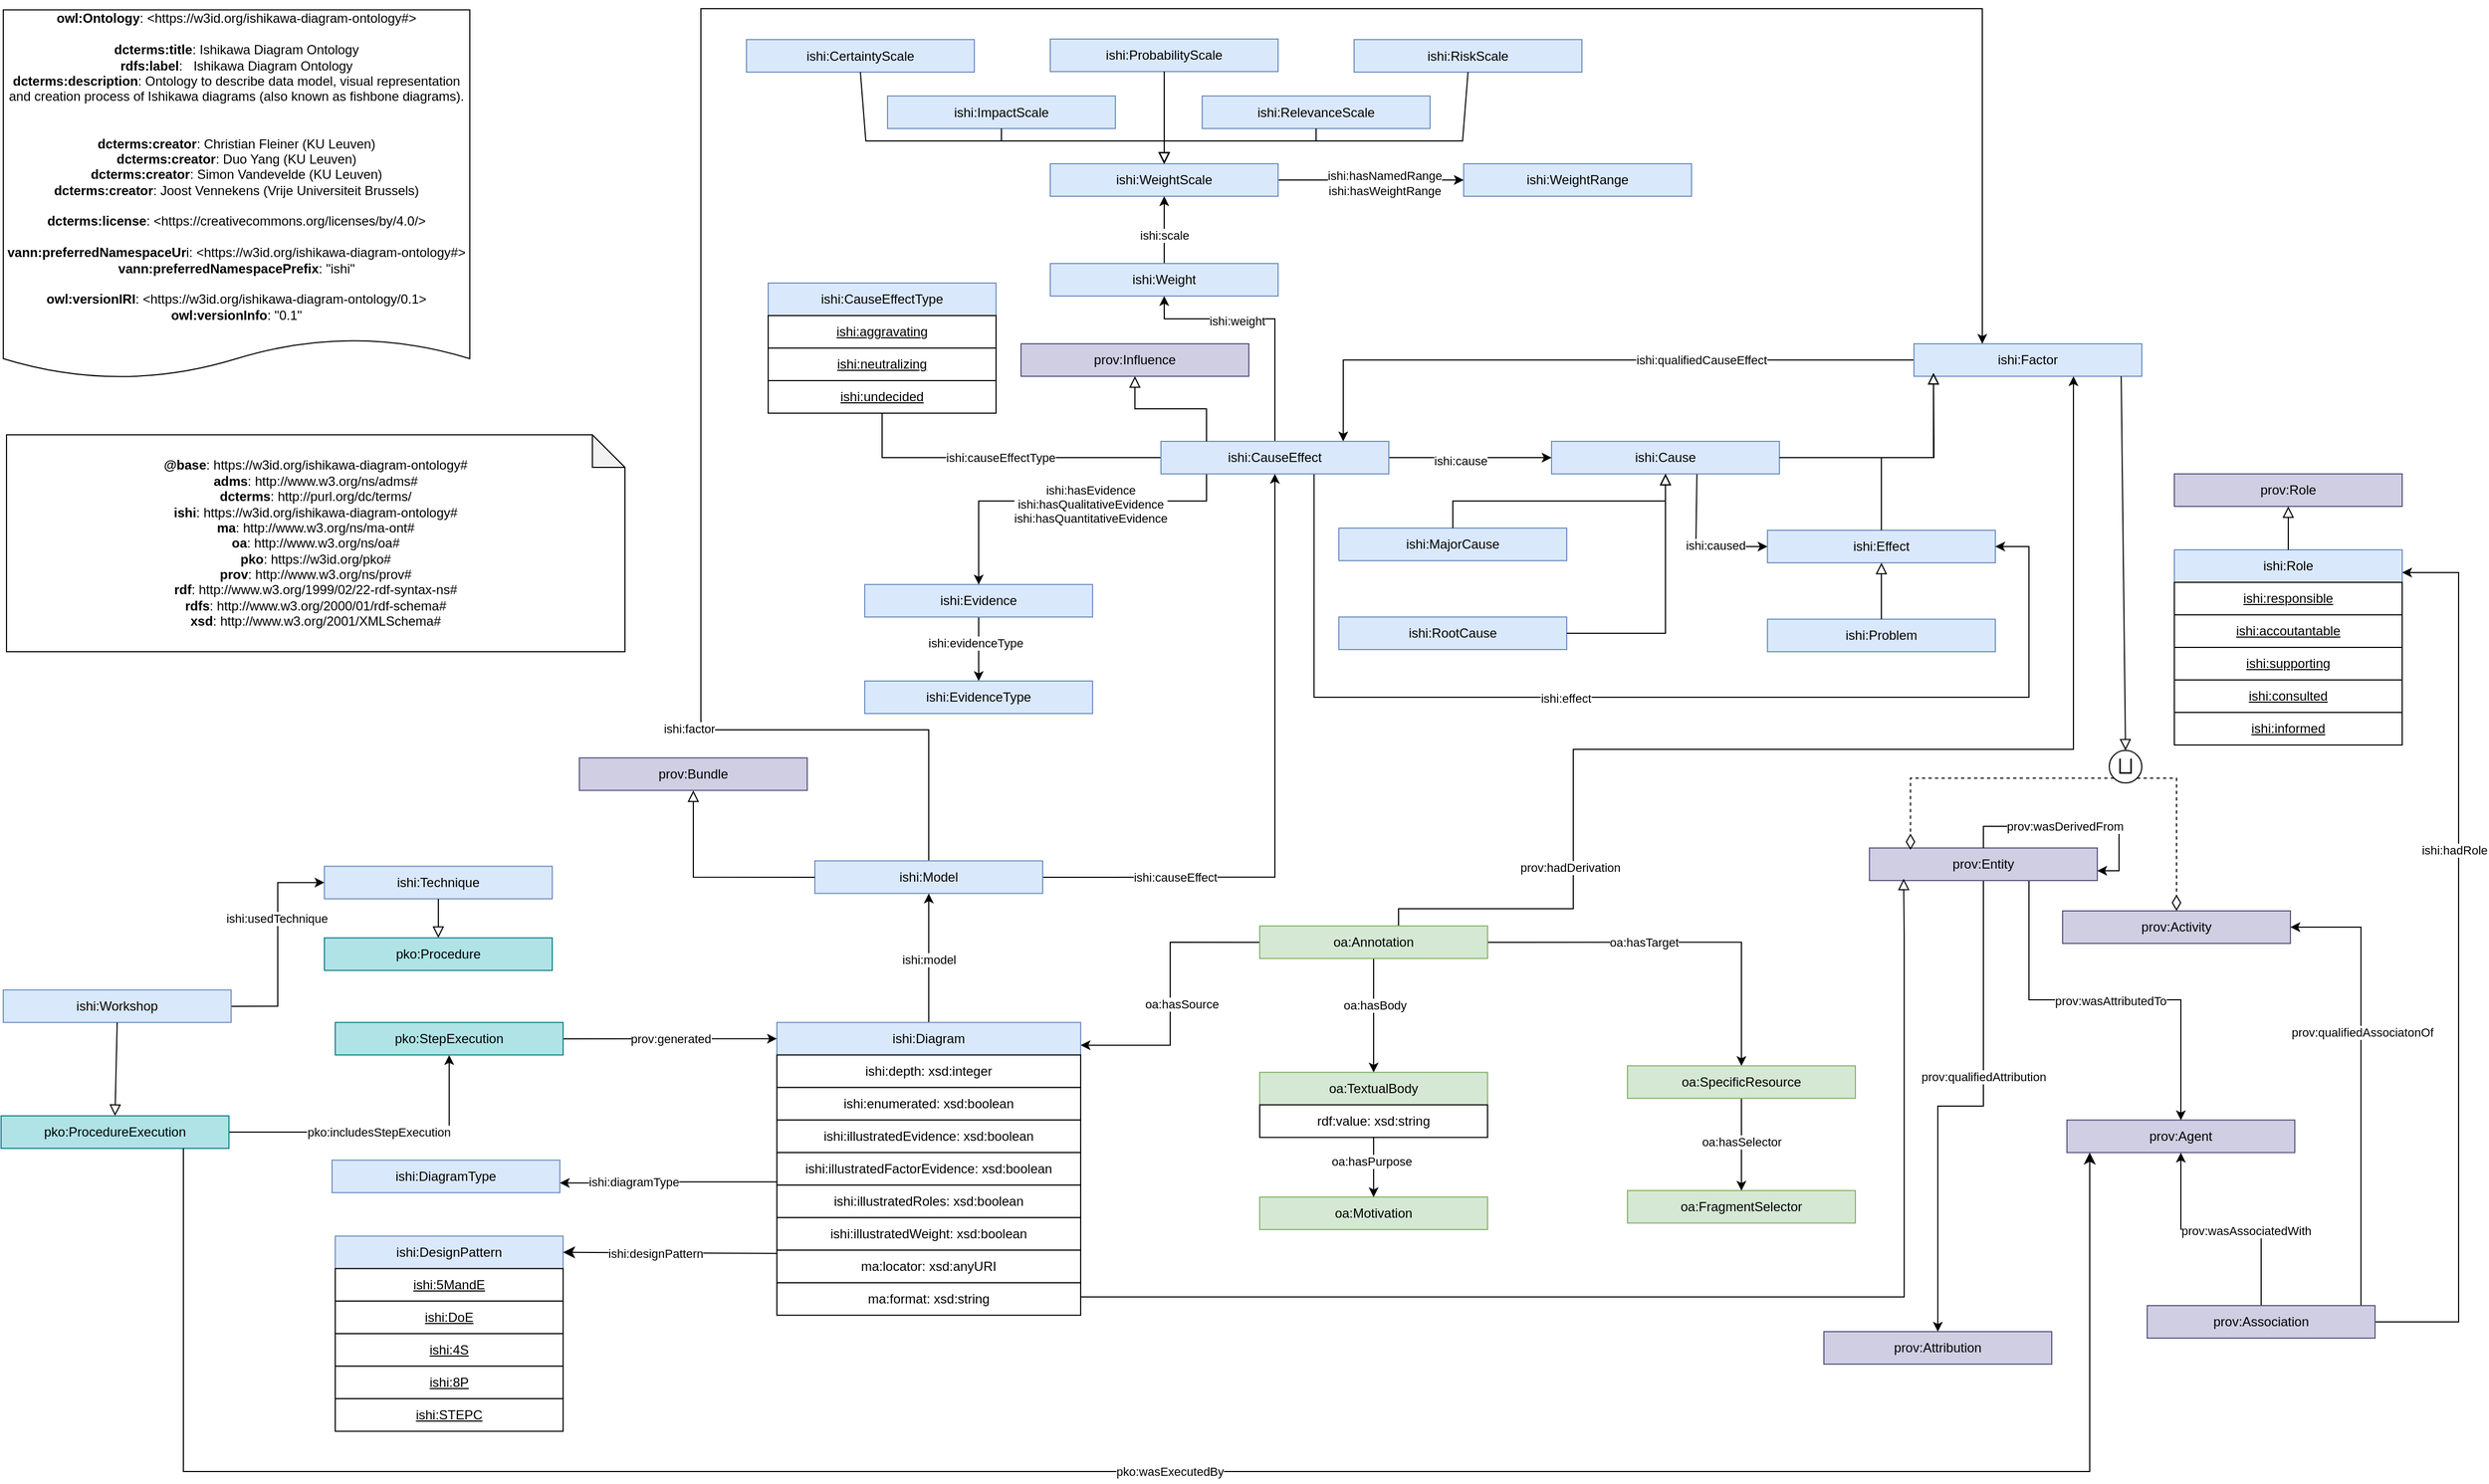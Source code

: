 <mxfile version="26.2.14">
  <diagram name="Page-1" id="oXLrWltcnBv-2R2MbeZ_">
    <mxGraphModel dx="3278" dy="1688" grid="0" gridSize="10" guides="1" tooltips="1" connect="1" arrows="1" fold="1" page="1" pageScale="1" pageWidth="1169" pageHeight="827" math="0" shadow="0">
      <root>
        <mxCell id="0" />
        <mxCell id="1" parent="0" />
        <mxCell id="apyUG_qfO7az2nPwOBAn-1" value="&lt;div&gt;&lt;b style=&quot;border-color: var(--border-color);&quot;&gt;owl:Ontology&lt;/b&gt;: &amp;lt;https://w3id.org/ishikawa-diagram-ontology#&amp;gt;&lt;b&gt;&lt;br&gt;&lt;/b&gt;&lt;/div&gt;&lt;div&gt;&lt;b&gt;&lt;br&gt;&lt;/b&gt;&lt;/div&gt;&lt;div&gt;&lt;span style=&quot;background-color: light-dark(rgb(255, 255, 255), rgb(18, 18, 18));&quot;&gt;&lt;b&gt;dcterms&lt;/b&gt;&lt;/span&gt;&lt;b&gt;:title&lt;/b&gt;: Ishikawa Diagram Ontology&lt;/div&gt;&lt;div&gt;&lt;span style=&quot;background-color: light-dark(rgb(255, 255, 255), rgb(18, 18, 18)); color: light-dark(rgb(0, 0, 0), rgb(237, 237, 237));&quot;&gt;&lt;b&gt;rdfs:label&lt;/b&gt;:&amp;nbsp; &amp;nbsp;&lt;/span&gt;&lt;span style=&quot;background-color: light-dark(rgb(255, 255, 255), rgb(18, 18, 18));&quot;&gt;Ishikawa Diagram Ontology&lt;/span&gt;&lt;/div&gt;&lt;div&gt;&lt;span style=&quot;background-color: light-dark(rgb(255, 255, 255), rgb(18, 18, 18));&quot;&gt;&lt;b&gt;dcterms:description&lt;/b&gt;: Ontology to describe data model, visual representation and creation process of Ishikawa diagrams (also known as fishbone diagrams).&lt;/span&gt;&lt;/div&gt;&lt;div&gt;&lt;br&gt;&lt;br&gt;&lt;b&gt;dcterms&lt;/b&gt;&lt;b&gt;:creator&lt;/b&gt;: Christian Fleiner (KU Leuven)&lt;/div&gt;&lt;div&gt;&lt;b&gt;dcterms&lt;/b&gt;&lt;b&gt;:creator&lt;/b&gt;: Duo Yang (KU Leuven)&lt;/div&gt;&lt;div&gt;&lt;b&gt;dcterms&lt;/b&gt;&lt;b&gt;:creator&lt;/b&gt;: Simon Vandevelde (KU Leuven)&lt;/div&gt;&lt;div&gt;&lt;b&gt;dcterms&lt;/b&gt;&lt;b&gt;:creator&lt;/b&gt;: Joost Vennekens (Vrije Universiteit Brussels)&lt;br&gt;&lt;br&gt;&lt;b&gt;dcterms&lt;/b&gt;&lt;b&gt;:license&lt;/b&gt;: &amp;lt;https://creativecommons.org/licenses/by/4.0/&amp;gt;&lt;br&gt;&lt;/div&gt;&lt;div&gt;&lt;br&gt;&lt;/div&gt;&lt;div&gt;&lt;b&gt;vann:preferredNamespaceUr&lt;/b&gt;i: &amp;lt;https://w3id.org/&lt;span style=&quot;background-color: light-dark(rgb(255, 255, 255), rgb(18, 18, 18)); color: light-dark(rgb(0, 0, 0), rgb(237, 237, 237));&quot;&gt;ishikawa-diagram-ontology&lt;/span&gt;&lt;span style=&quot;background-color: light-dark(rgb(255, 255, 255), rgb(18, 18, 18)); color: light-dark(rgb(0, 0, 0), rgb(237, 237, 237));&quot;&gt;#&amp;gt;&lt;/span&gt;&lt;/div&gt;&lt;div&gt;&lt;b&gt;vann:preferredNamespacePrefix&lt;/b&gt;: &quot;ishi&quot; &lt;br&gt;&lt;br&gt;&lt;b&gt;owl:versionIRI&lt;/b&gt;: &amp;lt;https://w3id.org/ishikawa-diagram-ontology/0.1&amp;gt;&lt;br&gt;&lt;b&gt;owl:versionInfo&lt;/b&gt;: &quot;0.1&quot;&lt;br&gt;&lt;br&gt;&lt;/div&gt;" style="shape=document;whiteSpace=wrap;html=1;boundedLbl=1;labelBackgroundColor=#ffffff;strokeColor=#000000;fontSize=12;fontColor=#000000;size=0.108;" vertex="1" parent="1">
          <mxGeometry x="24" y="31.14" width="430" height="340" as="geometry" />
        </mxCell>
        <mxCell id="apyUG_qfO7az2nPwOBAn-2" value="&lt;div&gt;&lt;b&gt;@base&lt;/b&gt;:&amp;nbsp;&lt;span style=&quot;background-color: rgb(255, 255, 255); color: light-dark(rgb(0, 0, 0), rgb(255, 255, 255));&quot;&gt;https://w3id.org/ishikawa-diagram-ontology#&lt;/span&gt;&lt;/div&gt;&lt;div&gt;&lt;span style=&quot;background-color: transparent; color: light-dark(rgb(0, 0, 0), rgb(255, 255, 255));&quot;&gt;&lt;b&gt;adms&lt;/b&gt;: http://www.w3.org/ns/adms#&lt;/span&gt;&lt;/div&gt;&lt;div&gt;&lt;div&gt;&lt;b&gt;dcterms&lt;/b&gt;: http://purl.org/dc/terms/&lt;/div&gt;&lt;div&gt;&lt;b style=&quot;background-color: transparent; color: light-dark(rgb(0, 0, 0), rgb(255, 255, 255));&quot;&gt;ishi&lt;/b&gt;&lt;span style=&quot;background-color: transparent; color: light-dark(rgb(0, 0, 0), rgb(255, 255, 255));&quot;&gt;: https://w3id.org/ishikawa-diagram-ontology#&lt;/span&gt;&lt;/div&gt;&lt;div&gt;&lt;b&gt;ma&lt;/b&gt;: http://www.w3.org/ns/ma-ont#&lt;/div&gt;&lt;div&gt;&lt;b&gt;oa&lt;/b&gt;: http://www.w3.org/ns/oa#&lt;/div&gt;&lt;div&gt;&lt;b&gt;pko&lt;/b&gt;: https://w3id.org/pko#&lt;/div&gt;&lt;div&gt;&lt;b&gt;prov&lt;/b&gt;: http://www.w3.org/ns/prov#&lt;/div&gt;&lt;div&gt;&lt;b&gt;rdf&lt;/b&gt;: http://www.w3.org/1999/02/22-rdf-syntax-ns#&lt;/div&gt;&lt;div&gt;&lt;b&gt;rdfs&lt;/b&gt;: http://www.w3.org/2000/01/rdf-schema#&lt;/div&gt;&lt;div&gt;&lt;b&gt;xsd&lt;/b&gt;: http://www.w3.org/2001/XMLSchema#&lt;/div&gt;&lt;/div&gt;" style="shape=note;whiteSpace=wrap;html=1;backgroundOutline=1;darkOpacity=0.05;" vertex="1" parent="1">
          <mxGeometry x="27" y="423" width="570" height="200" as="geometry" />
        </mxCell>
        <mxCell id="apyUG_qfO7az2nPwOBAn-169" style="edgeStyle=orthogonalEdgeStyle;rounded=0;orthogonalLoop=1;jettySize=auto;html=1;entryX=0;entryY=0.5;entryDx=0;entryDy=0;" edge="1" parent="1" source="apyUG_qfO7az2nPwOBAn-4" target="apyUG_qfO7az2nPwOBAn-73">
          <mxGeometry relative="1" as="geometry" />
        </mxCell>
        <mxCell id="apyUG_qfO7az2nPwOBAn-170" value="ishi:usedTechnique" style="edgeLabel;html=1;align=center;verticalAlign=middle;resizable=0;points=[];" vertex="1" connectable="0" parent="apyUG_qfO7az2nPwOBAn-169">
          <mxGeometry x="0.386" y="3" relative="1" as="geometry">
            <mxPoint x="2" y="14" as="offset" />
          </mxGeometry>
        </mxCell>
        <mxCell id="apyUG_qfO7az2nPwOBAn-4" value="ishi:Workshop" style="rounded=0;whiteSpace=wrap;html=1;snapToPoint=1;points=[[0.1,0],[0.2,0],[0.3,0],[0.4,0],[0.5,0],[0.6,0],[0.7,0],[0.8,0],[0.9,0],[0,0.1],[0,0.3],[0,0.5],[0,0.7],[0,0.9],[0.1,1],[0.2,1],[0.3,1],[0.4,1],[0.5,1],[0.6,1],[0.7,1],[0.8,1],[0.9,1],[1,0.1],[1,0.3],[1,0.5],[1,0.7],[1,0.9]];fillColor=#dae8fc;strokeColor=#6c8ebf;" vertex="1" parent="1">
          <mxGeometry x="24" y="934.86" width="210" height="30" as="geometry" />
        </mxCell>
        <mxCell id="apyUG_qfO7az2nPwOBAn-5" value="" style="endArrow=block;html=1;fontColor=#000099;endFill=0;entryX=0.5;entryY=0;entryDx=0;entryDy=0;endSize=8;arcSize=0;rounded=0;" edge="1" source="apyUG_qfO7az2nPwOBAn-4" target="apyUG_qfO7az2nPwOBAn-6" parent="1">
          <mxGeometry width="50" height="50" relative="1" as="geometry">
            <mxPoint x="51" y="801.86" as="sourcePoint" />
            <mxPoint x="209.0" y="801.86" as="targetPoint" />
          </mxGeometry>
        </mxCell>
        <mxCell id="apyUG_qfO7az2nPwOBAn-173" style="edgeStyle=orthogonalEdgeStyle;rounded=0;orthogonalLoop=1;jettySize=auto;html=1;" edge="1" parent="1" source="apyUG_qfO7az2nPwOBAn-6" target="apyUG_qfO7az2nPwOBAn-166">
          <mxGeometry relative="1" as="geometry" />
        </mxCell>
        <mxCell id="apyUG_qfO7az2nPwOBAn-174" value="pko:includesStepExecution" style="edgeLabel;html=1;align=center;verticalAlign=middle;resizable=0;points=[];" vertex="1" connectable="0" parent="apyUG_qfO7az2nPwOBAn-173">
          <mxGeometry x="-0.385" y="2" relative="1" as="geometry">
            <mxPoint x="53" y="2" as="offset" />
          </mxGeometry>
        </mxCell>
        <mxCell id="apyUG_qfO7az2nPwOBAn-6" value="pko:ProcedureExecution" style="rounded=0;whiteSpace=wrap;html=1;snapToPoint=1;points=[[0.1,0],[0.2,0],[0.3,0],[0.4,0],[0.5,0],[0.6,0],[0.7,0],[0.8,0],[0.9,0],[0,0.1],[0,0.3],[0,0.5],[0,0.7],[0,0.9],[0.1,1],[0.2,1],[0.3,1],[0.4,1],[0.5,1],[0.6,1],[0.7,1],[0.8,1],[0.9,1],[1,0.1],[1,0.3],[1,0.5],[1,0.7],[1,0.9]];fillColor=#b0e3e6;strokeColor=#0e8088;" vertex="1" parent="1">
          <mxGeometry x="22" y="1051" width="210" height="30" as="geometry" />
        </mxCell>
        <mxCell id="apyUG_qfO7az2nPwOBAn-8" value="" style="endArrow=classic;html=1;exitX=0.8;exitY=1;exitDx=0;exitDy=0;endSize=8;arcSize=0;rounded=0;edgeStyle=orthogonalEdgeStyle;entryX=0.1;entryY=1;entryDx=0;entryDy=0;" edge="1" parent="1" source="apyUG_qfO7az2nPwOBAn-6" target="apyUG_qfO7az2nPwOBAn-27">
          <mxGeometry width="50" height="50" relative="1" as="geometry">
            <mxPoint x="484" y="922.86" as="sourcePoint" />
            <mxPoint x="196" y="797.86" as="targetPoint" />
            <Array as="points">
              <mxPoint x="190" y="1379" />
              <mxPoint x="1947" y="1379" />
            </Array>
          </mxGeometry>
        </mxCell>
        <mxCell id="apyUG_qfO7az2nPwOBAn-9" value="&lt;div&gt;pko:wasExecutedBy&lt;/div&gt;" style="edgeLabel;html=1;align=center;verticalAlign=middle;resizable=0;points=[];" vertex="1" connectable="0" parent="apyUG_qfO7az2nPwOBAn-8">
          <mxGeometry x="-0.191" y="-1" relative="1" as="geometry">
            <mxPoint x="257" y="-1" as="offset" />
          </mxGeometry>
        </mxCell>
        <mxCell id="apyUG_qfO7az2nPwOBAn-95" style="rounded=0;orthogonalLoop=1;jettySize=auto;html=1;" edge="1" parent="1" source="apyUG_qfO7az2nPwOBAn-12" target="apyUG_qfO7az2nPwOBAn-39">
          <mxGeometry relative="1" as="geometry" />
        </mxCell>
        <mxCell id="apyUG_qfO7az2nPwOBAn-96" value="oa:hasBody" style="edgeLabel;html=1;align=center;verticalAlign=middle;resizable=0;points=[];" vertex="1" connectable="0" parent="apyUG_qfO7az2nPwOBAn-95">
          <mxGeometry x="-0.195" y="1" relative="1" as="geometry">
            <mxPoint as="offset" />
          </mxGeometry>
        </mxCell>
        <mxCell id="apyUG_qfO7az2nPwOBAn-99" style="edgeStyle=orthogonalEdgeStyle;rounded=0;orthogonalLoop=1;jettySize=auto;html=1;" edge="1" parent="1" source="apyUG_qfO7az2nPwOBAn-12" target="apyUG_qfO7az2nPwOBAn-97">
          <mxGeometry relative="1" as="geometry" />
        </mxCell>
        <mxCell id="apyUG_qfO7az2nPwOBAn-100" value="oa:hasTarget" style="edgeLabel;html=1;align=center;verticalAlign=middle;resizable=0;points=[];" vertex="1" connectable="0" parent="apyUG_qfO7az2nPwOBAn-99">
          <mxGeometry x="0.027" y="-3" relative="1" as="geometry">
            <mxPoint x="-35" y="-3" as="offset" />
          </mxGeometry>
        </mxCell>
        <mxCell id="apyUG_qfO7az2nPwOBAn-116" style="rounded=0;orthogonalLoop=1;jettySize=auto;html=1;entryX=1;entryY=0.7;entryDx=0;entryDy=0;edgeStyle=orthogonalEdgeStyle;" edge="1" parent="1" source="apyUG_qfO7az2nPwOBAn-12" target="apyUG_qfO7az2nPwOBAn-34">
          <mxGeometry relative="1" as="geometry" />
        </mxCell>
        <mxCell id="apyUG_qfO7az2nPwOBAn-117" value="oa:hasSource" style="edgeLabel;html=1;align=center;verticalAlign=middle;resizable=0;points=[];" vertex="1" connectable="0" parent="apyUG_qfO7az2nPwOBAn-116">
          <mxGeometry x="0.05" y="-3" relative="1" as="geometry">
            <mxPoint x="13" y="3" as="offset" />
          </mxGeometry>
        </mxCell>
        <mxCell id="apyUG_qfO7az2nPwOBAn-128" style="edgeStyle=orthogonalEdgeStyle;rounded=0;orthogonalLoop=1;jettySize=auto;html=1;entryX=0.7;entryY=1;entryDx=0;entryDy=0;exitX=0.6;exitY=0;exitDx=0;exitDy=0;elbow=vertical;" edge="1" parent="1" source="apyUG_qfO7az2nPwOBAn-12" target="apyUG_qfO7az2nPwOBAn-19">
          <mxGeometry relative="1" as="geometry">
            <Array as="points">
              <mxPoint x="1310" y="876" />
              <mxPoint x="1310" y="860" />
              <mxPoint x="1471" y="860" />
              <mxPoint x="1471" y="713" />
              <mxPoint x="1932" y="713" />
            </Array>
          </mxGeometry>
        </mxCell>
        <mxCell id="apyUG_qfO7az2nPwOBAn-185" value="prov:hadDerivation" style="edgeLabel;html=1;align=center;verticalAlign=middle;resizable=0;points=[];" vertex="1" connectable="0" parent="apyUG_qfO7az2nPwOBAn-128">
          <mxGeometry x="-0.615" y="3" relative="1" as="geometry">
            <mxPoint as="offset" />
          </mxGeometry>
        </mxCell>
        <mxCell id="apyUG_qfO7az2nPwOBAn-12" value="oa:Annotation" style="rounded=0;whiteSpace=wrap;html=1;snapToPoint=1;points=[[0.1,0],[0.2,0],[0.3,0],[0.4,0],[0.5,0],[0.6,0],[0.7,0],[0.8,0],[0.9,0],[0,0.1],[0,0.3],[0,0.5],[0,0.7],[0,0.9],[0.1,1],[0.2,1],[0.3,1],[0.4,1],[0.5,1],[0.6,1],[0.7,1],[0.8,1],[0.9,1],[1,0.1],[1,0.3],[1,0.5],[1,0.7],[1,0.9]];fillColor=#d5e8d4;strokeColor=#82b366;" vertex="1" parent="1">
          <mxGeometry x="1182" y="875.86" width="210" height="30" as="geometry" />
        </mxCell>
        <mxCell id="apyUG_qfO7az2nPwOBAn-13" value="ishi:CauseEffectType" style="rounded=0;whiteSpace=wrap;html=1;snapToPoint=1;points=[[0.1,0],[0.2,0],[0.3,0],[0.4,0],[0.5,0],[0.6,0],[0.7,0],[0.8,0],[0.9,0],[0,0.1],[0,0.3],[0,0.5],[0,0.7],[0,0.9],[0.1,1],[0.2,1],[0.3,1],[0.4,1],[0.5,1],[0.6,1],[0.7,1],[0.8,1],[0.9,1],[1,0.1],[1,0.3],[1,0.5],[1,0.7],[1,0.9]];fillColor=#dae8fc;strokeColor=#6c8ebf;" vertex="1" parent="1">
          <mxGeometry x="729" y="283" width="210" height="30" as="geometry" />
        </mxCell>
        <mxCell id="apyUG_qfO7az2nPwOBAn-15" value="ishi:DesignPattern" style="rounded=0;whiteSpace=wrap;html=1;snapToPoint=1;points=[[0.1,0],[0.2,0],[0.3,0],[0.4,0],[0.5,0],[0.6,0],[0.7,0],[0.8,0],[0.9,0],[0,0.1],[0,0.3],[0,0.5],[0,0.7],[0,0.9],[0.1,1],[0.2,1],[0.3,1],[0.4,1],[0.5,1],[0.6,1],[0.7,1],[0.8,1],[0.9,1],[1,0.1],[1,0.3],[1,0.5],[1,0.7],[1,0.9]];fillColor=#dae8fc;strokeColor=#6c8ebf;" vertex="1" parent="1">
          <mxGeometry x="330" y="1161.86" width="210" height="30" as="geometry" />
        </mxCell>
        <mxCell id="apyUG_qfO7az2nPwOBAn-16" value="ishi:DiagramType" style="rounded=0;whiteSpace=wrap;html=1;snapToPoint=1;points=[[0.1,0],[0.2,0],[0.3,0],[0.4,0],[0.5,0],[0.6,0],[0.7,0],[0.8,0],[0.9,0],[0,0.1],[0,0.3],[0,0.5],[0,0.7],[0,0.9],[0.1,1],[0.2,1],[0.3,1],[0.4,1],[0.5,1],[0.6,1],[0.7,1],[0.8,1],[0.9,1],[1,0.1],[1,0.3],[1,0.5],[1,0.7],[1,0.9]];fillColor=#dae8fc;strokeColor=#6c8ebf;" vertex="1" parent="1">
          <mxGeometry x="327" y="1091.86" width="210" height="30" as="geometry" />
        </mxCell>
        <mxCell id="apyUG_qfO7az2nPwOBAn-91" style="rounded=0;orthogonalLoop=1;jettySize=auto;html=1;entryX=0.5;entryY=0;entryDx=0;entryDy=0;" edge="1" parent="1" source="apyUG_qfO7az2nPwOBAn-17" target="apyUG_qfO7az2nPwOBAn-18">
          <mxGeometry relative="1" as="geometry" />
        </mxCell>
        <mxCell id="apyUG_qfO7az2nPwOBAn-92" value="ishi:evidenceType" style="edgeLabel;html=1;align=center;verticalAlign=middle;resizable=0;points=[];" vertex="1" connectable="0" parent="apyUG_qfO7az2nPwOBAn-91">
          <mxGeometry x="-0.208" y="-3" relative="1" as="geometry">
            <mxPoint as="offset" />
          </mxGeometry>
        </mxCell>
        <mxCell id="apyUG_qfO7az2nPwOBAn-17" value="ishi:Evidence" style="rounded=0;whiteSpace=wrap;html=1;snapToPoint=1;points=[[0.1,0],[0.2,0],[0.3,0],[0.4,0],[0.5,0],[0.6,0],[0.7,0],[0.8,0],[0.9,0],[0,0.1],[0,0.3],[0,0.5],[0,0.7],[0,0.9],[0.1,1],[0.2,1],[0.3,1],[0.4,1],[0.5,1],[0.6,1],[0.7,1],[0.8,1],[0.9,1],[1,0.1],[1,0.3],[1,0.5],[1,0.7],[1,0.9]];fillColor=#dae8fc;strokeColor=#6c8ebf;" vertex="1" parent="1">
          <mxGeometry x="818" y="561" width="210" height="30" as="geometry" />
        </mxCell>
        <mxCell id="apyUG_qfO7az2nPwOBAn-18" value="ishi:EvidenceType" style="rounded=0;whiteSpace=wrap;html=1;snapToPoint=1;points=[[0.1,0],[0.2,0],[0.3,0],[0.4,0],[0.5,0],[0.6,0],[0.7,0],[0.8,0],[0.9,0],[0,0.1],[0,0.3],[0,0.5],[0,0.7],[0,0.9],[0.1,1],[0.2,1],[0.3,1],[0.4,1],[0.5,1],[0.6,1],[0.7,1],[0.8,1],[0.9,1],[1,0.1],[1,0.3],[1,0.5],[1,0.7],[1,0.9]];fillColor=#dae8fc;strokeColor=#6c8ebf;" vertex="1" parent="1">
          <mxGeometry x="818" y="650" width="210" height="30" as="geometry" />
        </mxCell>
        <mxCell id="apyUG_qfO7az2nPwOBAn-139" style="edgeStyle=orthogonalEdgeStyle;rounded=0;orthogonalLoop=1;jettySize=auto;html=1;entryX=0.8;entryY=0;entryDx=0;entryDy=0;" edge="1" parent="1" source="apyUG_qfO7az2nPwOBAn-19" target="apyUG_qfO7az2nPwOBAn-36">
          <mxGeometry relative="1" as="geometry" />
        </mxCell>
        <mxCell id="apyUG_qfO7az2nPwOBAn-140" value="ishi:qualifiedCauseEffect" style="edgeLabel;html=1;align=center;verticalAlign=middle;resizable=0;points=[];" vertex="1" connectable="0" parent="apyUG_qfO7az2nPwOBAn-139">
          <mxGeometry x="-0.348" relative="1" as="geometry">
            <mxPoint as="offset" />
          </mxGeometry>
        </mxCell>
        <mxCell id="apyUG_qfO7az2nPwOBAn-19" value="ishi:Factor" style="rounded=0;whiteSpace=wrap;html=1;snapToPoint=1;points=[[0.1,0],[0.2,0],[0.3,0],[0.4,0],[0.5,0],[0.6,0],[0.7,0],[0.8,0],[0.9,0],[0,0.1],[0,0.3],[0,0.5],[0,0.7],[0,0.9],[0.1,1],[0.2,1],[0.3,1],[0.4,1],[0.5,1],[0.6,1],[0.7,1],[0.8,1],[0.9,1],[1,0.1],[1,0.3],[1,0.5],[1,0.7],[1,0.9]];fillColor=#dae8fc;strokeColor=#6c8ebf;" vertex="1" parent="1">
          <mxGeometry x="1785" y="339" width="210" height="30" as="geometry" />
        </mxCell>
        <mxCell id="apyUG_qfO7az2nPwOBAn-130" style="edgeStyle=orthogonalEdgeStyle;rounded=0;orthogonalLoop=1;jettySize=auto;html=1;entryX=0;entryY=0.5;entryDx=0;entryDy=0;exitX=0.638;exitY=1.001;exitDx=0;exitDy=0;exitPerimeter=0;" edge="1" parent="1" source="apyUG_qfO7az2nPwOBAn-20" target="apyUG_qfO7az2nPwOBAn-23">
          <mxGeometry relative="1" as="geometry">
            <Array as="points">
              <mxPoint x="1584" y="459" />
              <mxPoint x="1584" y="526" />
            </Array>
          </mxGeometry>
        </mxCell>
        <mxCell id="apyUG_qfO7az2nPwOBAn-131" value="ishi:caused" style="edgeLabel;html=1;align=center;verticalAlign=middle;resizable=0;points=[];" vertex="1" connectable="0" parent="apyUG_qfO7az2nPwOBAn-130">
          <mxGeometry x="0.279" y="1" relative="1" as="geometry">
            <mxPoint as="offset" />
          </mxGeometry>
        </mxCell>
        <mxCell id="apyUG_qfO7az2nPwOBAn-20" value="ishi:Cause" style="rounded=0;whiteSpace=wrap;html=1;snapToPoint=1;points=[[0.1,0],[0.2,0],[0.3,0],[0.4,0],[0.5,0],[0.6,0],[0.7,0],[0.8,0],[0.9,0],[0,0.1],[0,0.3],[0,0.5],[0,0.7],[0,0.9],[0.1,1],[0.2,1],[0.3,1],[0.4,1],[0.5,1],[0.6,1],[0.7,1],[0.8,1],[0.9,1],[1,0.1],[1,0.3],[1,0.5],[1,0.7],[1,0.9]];fillColor=#dae8fc;strokeColor=#6c8ebf;" vertex="1" parent="1">
          <mxGeometry x="1451" y="429" width="210" height="30" as="geometry" />
        </mxCell>
        <mxCell id="apyUG_qfO7az2nPwOBAn-21" value="ishi:MajorCause" style="rounded=0;whiteSpace=wrap;html=1;snapToPoint=1;points=[[0.1,0],[0.2,0],[0.3,0],[0.4,0],[0.5,0],[0.6,0],[0.7,0],[0.8,0],[0.9,0],[0,0.1],[0,0.3],[0,0.5],[0,0.7],[0,0.9],[0.1,1],[0.2,1],[0.3,1],[0.4,1],[0.5,1],[0.6,1],[0.7,1],[0.8,1],[0.9,1],[1,0.1],[1,0.3],[1,0.5],[1,0.7],[1,0.9]];fillColor=#dae8fc;strokeColor=#6c8ebf;" vertex="1" parent="1">
          <mxGeometry x="1255" y="509" width="210" height="30" as="geometry" />
        </mxCell>
        <mxCell id="apyUG_qfO7az2nPwOBAn-22" value="ishi:RootCause" style="rounded=0;whiteSpace=wrap;html=1;snapToPoint=1;points=[[0.1,0],[0.2,0],[0.3,0],[0.4,0],[0.5,0],[0.6,0],[0.7,0],[0.8,0],[0.9,0],[0,0.1],[0,0.3],[0,0.5],[0,0.7],[0,0.9],[0.1,1],[0.2,1],[0.3,1],[0.4,1],[0.5,1],[0.6,1],[0.7,1],[0.8,1],[0.9,1],[1,0.1],[1,0.3],[1,0.5],[1,0.7],[1,0.9]];fillColor=#dae8fc;strokeColor=#6c8ebf;" vertex="1" parent="1">
          <mxGeometry x="1255" y="591" width="210" height="30" as="geometry" />
        </mxCell>
        <mxCell id="apyUG_qfO7az2nPwOBAn-23" value="ishi:Effect" style="rounded=0;whiteSpace=wrap;html=1;snapToPoint=1;points=[[0.1,0],[0.2,0],[0.3,0],[0.4,0],[0.5,0],[0.6,0],[0.7,0],[0.8,0],[0.9,0],[0,0.1],[0,0.3],[0,0.5],[0,0.7],[0,0.9],[0.1,1],[0.2,1],[0.3,1],[0.4,1],[0.5,1],[0.6,1],[0.7,1],[0.8,1],[0.9,1],[1,0.1],[1,0.3],[1,0.5],[1,0.7],[1,0.9]];fillColor=#dae8fc;strokeColor=#6c8ebf;" vertex="1" parent="1">
          <mxGeometry x="1650" y="511" width="210" height="30" as="geometry" />
        </mxCell>
        <mxCell id="apyUG_qfO7az2nPwOBAn-24" value="ishi:Problem" style="rounded=0;whiteSpace=wrap;html=1;snapToPoint=1;points=[[0.1,0],[0.2,0],[0.3,0],[0.4,0],[0.5,0],[0.6,0],[0.7,0],[0.8,0],[0.9,0],[0,0.1],[0,0.3],[0,0.5],[0,0.7],[0,0.9],[0.1,1],[0.2,1],[0.3,1],[0.4,1],[0.5,1],[0.6,1],[0.7,1],[0.8,1],[0.9,1],[1,0.1],[1,0.3],[1,0.5],[1,0.7],[1,0.9]];fillColor=#dae8fc;strokeColor=#6c8ebf;" vertex="1" parent="1">
          <mxGeometry x="1650" y="593" width="210" height="30" as="geometry" />
        </mxCell>
        <mxCell id="apyUG_qfO7az2nPwOBAn-25" value="oa:FragmentSelector" style="rounded=0;whiteSpace=wrap;html=1;snapToPoint=1;points=[[0.1,0],[0.2,0],[0.3,0],[0.4,0],[0.5,0],[0.6,0],[0.7,0],[0.8,0],[0.9,0],[0,0.1],[0,0.3],[0,0.5],[0,0.7],[0,0.9],[0.1,1],[0.2,1],[0.3,1],[0.4,1],[0.5,1],[0.6,1],[0.7,1],[0.8,1],[0.9,1],[1,0.1],[1,0.3],[1,0.5],[1,0.7],[1,0.9]];fillColor=#d5e8d4;strokeColor=#82b366;" vertex="1" parent="1">
          <mxGeometry x="1521" y="1119.86" width="210" height="30" as="geometry" />
        </mxCell>
        <mxCell id="apyUG_qfO7az2nPwOBAn-26" value="oa:Motivation" style="rounded=0;whiteSpace=wrap;html=1;snapToPoint=1;points=[[0.1,0],[0.2,0],[0.3,0],[0.4,0],[0.5,0],[0.6,0],[0.7,0],[0.8,0],[0.9,0],[0,0.1],[0,0.3],[0,0.5],[0,0.7],[0,0.9],[0.1,1],[0.2,1],[0.3,1],[0.4,1],[0.5,1],[0.6,1],[0.7,1],[0.8,1],[0.9,1],[1,0.1],[1,0.3],[1,0.5],[1,0.7],[1,0.9]];fillColor=#d5e8d4;strokeColor=#82b366;" vertex="1" parent="1">
          <mxGeometry x="1182" y="1125.86" width="210" height="30" as="geometry" />
        </mxCell>
        <mxCell id="apyUG_qfO7az2nPwOBAn-27" value="prov:Agent" style="rounded=0;whiteSpace=wrap;html=1;snapToPoint=1;points=[[0.1,0],[0.2,0],[0.3,0],[0.4,0],[0.5,0],[0.6,0],[0.7,0],[0.8,0],[0.9,0],[0,0.1],[0,0.3],[0,0.5],[0,0.7],[0,0.9],[0.1,1],[0.2,1],[0.3,1],[0.4,1],[0.5,1],[0.6,1],[0.7,1],[0.8,1],[0.9,1],[1,0.1],[1,0.3],[1,0.5],[1,0.7],[1,0.9]];fillColor=#d0cee2;strokeColor=#56517e;" vertex="1" parent="1">
          <mxGeometry x="1926" y="1054.86" width="210" height="30" as="geometry" />
        </mxCell>
        <mxCell id="apyUG_qfO7az2nPwOBAn-28" value="prov:Activity" style="rounded=0;whiteSpace=wrap;html=1;snapToPoint=1;points=[[0.1,0],[0.2,0],[0.3,0],[0.4,0],[0.5,0],[0.6,0],[0.7,0],[0.8,0],[0.9,0],[0,0.1],[0,0.3],[0,0.5],[0,0.7],[0,0.9],[0.1,1],[0.2,1],[0.3,1],[0.4,1],[0.5,1],[0.6,1],[0.7,1],[0.8,1],[0.9,1],[1,0.1],[1,0.3],[1,0.5],[1,0.7],[1,0.9]];fillColor=#d0cee2;strokeColor=#56517e;" vertex="1" parent="1">
          <mxGeometry x="1922" y="862.0" width="210" height="30" as="geometry" />
        </mxCell>
        <mxCell id="apyUG_qfO7az2nPwOBAn-118" style="edgeStyle=orthogonalEdgeStyle;rounded=0;orthogonalLoop=1;jettySize=auto;html=1;" edge="1" parent="1" source="apyUG_qfO7az2nPwOBAn-29" target="apyUG_qfO7az2nPwOBAn-27">
          <mxGeometry relative="1" as="geometry" />
        </mxCell>
        <mxCell id="apyUG_qfO7az2nPwOBAn-119" value="prov:wasAssociatedWith" style="edgeLabel;html=1;align=center;verticalAlign=middle;resizable=0;points=[];" vertex="1" connectable="0" parent="apyUG_qfO7az2nPwOBAn-118">
          <mxGeometry x="-0.212" y="1" relative="1" as="geometry">
            <mxPoint as="offset" />
          </mxGeometry>
        </mxCell>
        <mxCell id="apyUG_qfO7az2nPwOBAn-120" style="edgeStyle=orthogonalEdgeStyle;rounded=0;orthogonalLoop=1;jettySize=auto;html=1;entryX=1;entryY=0.7;entryDx=0;entryDy=0;exitX=1;exitY=0.5;exitDx=0;exitDy=0;" edge="1" parent="1" source="apyUG_qfO7az2nPwOBAn-29" target="apyUG_qfO7az2nPwOBAn-38">
          <mxGeometry relative="1" as="geometry">
            <Array as="points">
              <mxPoint x="2287" y="1241" />
              <mxPoint x="2287" y="550" />
            </Array>
          </mxGeometry>
        </mxCell>
        <mxCell id="apyUG_qfO7az2nPwOBAn-121" value="ishi:hadRole" style="edgeLabel;html=1;align=center;verticalAlign=middle;resizable=0;points=[];" vertex="1" connectable="0" parent="apyUG_qfO7az2nPwOBAn-120">
          <mxGeometry x="0.246" y="4" relative="1" as="geometry">
            <mxPoint y="-1" as="offset" />
          </mxGeometry>
        </mxCell>
        <mxCell id="apyUG_qfO7az2nPwOBAn-135" style="rounded=0;orthogonalLoop=1;jettySize=auto;html=1;edgeStyle=orthogonalEdgeStyle;exitX=0.9;exitY=0;exitDx=0;exitDy=0;" edge="1" parent="1" source="apyUG_qfO7az2nPwOBAn-29" target="apyUG_qfO7az2nPwOBAn-28">
          <mxGeometry relative="1" as="geometry">
            <Array as="points">
              <mxPoint x="2197" y="1226" />
            </Array>
          </mxGeometry>
        </mxCell>
        <mxCell id="apyUG_qfO7az2nPwOBAn-136" value="prov:qualifiedAssociatonOf" style="edgeLabel;html=1;align=center;verticalAlign=middle;resizable=0;points=[];" vertex="1" connectable="0" parent="apyUG_qfO7az2nPwOBAn-135">
          <mxGeometry x="0.233" y="-1" relative="1" as="geometry">
            <mxPoint as="offset" />
          </mxGeometry>
        </mxCell>
        <mxCell id="apyUG_qfO7az2nPwOBAn-29" value="prov:Association" style="rounded=0;whiteSpace=wrap;html=1;snapToPoint=1;points=[[0.1,0],[0.2,0],[0.3,0],[0.4,0],[0.5,0],[0.6,0],[0.7,0],[0.8,0],[0.9,0],[0,0.1],[0,0.3],[0,0.5],[0,0.7],[0,0.9],[0.1,1],[0.2,1],[0.3,1],[0.4,1],[0.5,1],[0.6,1],[0.7,1],[0.8,1],[0.9,1],[1,0.1],[1,0.3],[1,0.5],[1,0.7],[1,0.9]];fillColor=#d0cee2;strokeColor=#56517e;" vertex="1" parent="1">
          <mxGeometry x="2000" y="1226.0" width="210" height="30" as="geometry" />
        </mxCell>
        <mxCell id="apyUG_qfO7az2nPwOBAn-30" value="prov:Attribution" style="rounded=0;whiteSpace=wrap;html=1;snapToPoint=1;points=[[0.1,0],[0.2,0],[0.3,0],[0.4,0],[0.5,0],[0.6,0],[0.7,0],[0.8,0],[0.9,0],[0,0.1],[0,0.3],[0,0.5],[0,0.7],[0,0.9],[0.1,1],[0.2,1],[0.3,1],[0.4,1],[0.5,1],[0.6,1],[0.7,1],[0.8,1],[0.9,1],[1,0.1],[1,0.3],[1,0.5],[1,0.7],[1,0.9]];fillColor=#d0cee2;strokeColor=#56517e;" vertex="1" parent="1">
          <mxGeometry x="1702" y="1250.0" width="210" height="30" as="geometry" />
        </mxCell>
        <mxCell id="apyUG_qfO7az2nPwOBAn-31" value="prov:Bundle" style="rounded=0;whiteSpace=wrap;html=1;snapToPoint=1;points=[[0.1,0],[0.2,0],[0.3,0],[0.4,0],[0.5,0],[0.6,0],[0.7,0],[0.8,0],[0.9,0],[0,0.1],[0,0.3],[0,0.5],[0,0.7],[0,0.9],[0.1,1],[0.2,1],[0.3,1],[0.4,1],[0.5,1],[0.6,1],[0.7,1],[0.8,1],[0.9,1],[1,0.1],[1,0.3],[1,0.5],[1,0.7],[1,0.9]];fillColor=#d0cee2;strokeColor=#56517e;" vertex="1" parent="1">
          <mxGeometry x="555" y="720.86" width="210" height="30" as="geometry" />
        </mxCell>
        <mxCell id="apyUG_qfO7az2nPwOBAn-77" style="edgeStyle=orthogonalEdgeStyle;rounded=0;orthogonalLoop=1;jettySize=auto;html=1;" edge="1" parent="1" source="apyUG_qfO7az2nPwOBAn-32" target="apyUG_qfO7az2nPwOBAn-36">
          <mxGeometry relative="1" as="geometry" />
        </mxCell>
        <mxCell id="apyUG_qfO7az2nPwOBAn-78" value="ishi:causeEffect" style="edgeLabel;html=1;align=center;verticalAlign=middle;resizable=0;points=[];" vertex="1" connectable="0" parent="apyUG_qfO7az2nPwOBAn-77">
          <mxGeometry x="-0.009" y="-3" relative="1" as="geometry">
            <mxPoint x="-95" y="76" as="offset" />
          </mxGeometry>
        </mxCell>
        <mxCell id="apyUG_qfO7az2nPwOBAn-93" style="edgeStyle=orthogonalEdgeStyle;rounded=0;orthogonalLoop=1;jettySize=auto;html=1;entryX=0.3;entryY=0;entryDx=0;entryDy=0;" edge="1" parent="1" source="apyUG_qfO7az2nPwOBAn-32" target="apyUG_qfO7az2nPwOBAn-19">
          <mxGeometry relative="1" as="geometry">
            <mxPoint x="1951" y="364.86" as="targetPoint" />
            <Array as="points">
              <mxPoint x="877" y="695" />
              <mxPoint x="667" y="695" />
              <mxPoint x="667" y="30" />
              <mxPoint x="1848" y="30" />
            </Array>
          </mxGeometry>
        </mxCell>
        <mxCell id="apyUG_qfO7az2nPwOBAn-94" value="ishi:factor" style="edgeLabel;html=1;align=center;verticalAlign=middle;resizable=0;points=[];" vertex="1" connectable="0" parent="apyUG_qfO7az2nPwOBAn-93">
          <mxGeometry x="-0.04" y="-3" relative="1" as="geometry">
            <mxPoint x="-209" y="661" as="offset" />
          </mxGeometry>
        </mxCell>
        <mxCell id="apyUG_qfO7az2nPwOBAn-32" value="ishi:Model" style="rounded=0;whiteSpace=wrap;html=1;snapToPoint=1;points=[[0.1,0],[0.2,0],[0.3,0],[0.4,0],[0.5,0],[0.6,0],[0.7,0],[0.8,0],[0.9,0],[0,0.1],[0,0.3],[0,0.5],[0,0.7],[0,0.9],[0.1,1],[0.2,1],[0.3,1],[0.4,1],[0.5,1],[0.6,1],[0.7,1],[0.8,1],[0.9,1],[1,0.1],[1,0.3],[1,0.5],[1,0.7],[1,0.9]];fillColor=#dae8fc;strokeColor=#6c8ebf;" vertex="1" parent="1">
          <mxGeometry x="772" y="815.86" width="210" height="30" as="geometry" />
        </mxCell>
        <mxCell id="apyUG_qfO7az2nPwOBAn-137" style="edgeStyle=orthogonalEdgeStyle;rounded=0;orthogonalLoop=1;jettySize=auto;html=1;" edge="1" parent="1" source="apyUG_qfO7az2nPwOBAn-33" target="apyUG_qfO7az2nPwOBAn-30">
          <mxGeometry relative="1" as="geometry" />
        </mxCell>
        <mxCell id="apyUG_qfO7az2nPwOBAn-138" value="prov:qualifiedAttribution" style="edgeLabel;html=1;align=center;verticalAlign=middle;resizable=0;points=[];" vertex="1" connectable="0" parent="apyUG_qfO7az2nPwOBAn-137">
          <mxGeometry x="0.243" y="5" relative="1" as="geometry">
            <mxPoint x="37" y="-62" as="offset" />
          </mxGeometry>
        </mxCell>
        <mxCell id="apyUG_qfO7az2nPwOBAn-142" style="rounded=0;orthogonalLoop=1;jettySize=auto;html=1;edgeStyle=orthogonalEdgeStyle;" edge="1" parent="1" source="apyUG_qfO7az2nPwOBAn-33" target="apyUG_qfO7az2nPwOBAn-27">
          <mxGeometry relative="1" as="geometry">
            <Array as="points">
              <mxPoint x="1891" y="944" />
              <mxPoint x="2031" y="944" />
            </Array>
          </mxGeometry>
        </mxCell>
        <mxCell id="apyUG_qfO7az2nPwOBAn-143" value="prov:wasAttributedTo" style="edgeLabel;html=1;align=center;verticalAlign=middle;resizable=0;points=[];" vertex="1" connectable="0" parent="apyUG_qfO7az2nPwOBAn-142">
          <mxGeometry x="0.091" y="-1" relative="1" as="geometry">
            <mxPoint x="-12" as="offset" />
          </mxGeometry>
        </mxCell>
        <mxCell id="apyUG_qfO7az2nPwOBAn-33" value="prov:Entity" style="rounded=0;whiteSpace=wrap;html=1;snapToPoint=1;points=[[0.1,0],[0.2,0],[0.3,0],[0.4,0],[0.5,0],[0.6,0],[0.7,0],[0.8,0],[0.9,0],[0,0.1],[0,0.3],[0,0.5],[0,0.7],[0,0.9],[0.1,1],[0.2,1],[0.3,1],[0.4,1],[0.5,1],[0.6,1],[0.7,1],[0.8,1],[0.9,1],[1,0.1],[1,0.3],[1,0.5],[1,0.7],[1,0.9]];fillColor=#d0cee2;strokeColor=#56517e;" vertex="1" parent="1">
          <mxGeometry x="1744" y="804.0" width="210" height="30" as="geometry" />
        </mxCell>
        <mxCell id="apyUG_qfO7az2nPwOBAn-83" style="rounded=0;orthogonalLoop=1;jettySize=auto;html=1;" edge="1" parent="1" source="apyUG_qfO7az2nPwOBAn-34" target="apyUG_qfO7az2nPwOBAn-32">
          <mxGeometry relative="1" as="geometry" />
        </mxCell>
        <mxCell id="apyUG_qfO7az2nPwOBAn-84" value="ishi:model" style="edgeLabel;html=1;align=center;verticalAlign=middle;resizable=0;points=[];" vertex="1" connectable="0" parent="apyUG_qfO7az2nPwOBAn-83">
          <mxGeometry x="0.69" relative="1" as="geometry">
            <mxPoint y="42" as="offset" />
          </mxGeometry>
        </mxCell>
        <mxCell id="apyUG_qfO7az2nPwOBAn-87" style="edgeStyle=orthogonalEdgeStyle;rounded=0;orthogonalLoop=1;jettySize=auto;html=1;entryX=1;entryY=0.7;entryDx=0;entryDy=0;exitX=0;exitY=0.9;exitDx=0;exitDy=0;" edge="1" parent="1" source="apyUG_qfO7az2nPwOBAn-54" target="apyUG_qfO7az2nPwOBAn-16">
          <mxGeometry relative="1" as="geometry" />
        </mxCell>
        <mxCell id="apyUG_qfO7az2nPwOBAn-88" value="ishi:diagramType" style="edgeLabel;html=1;align=center;verticalAlign=middle;resizable=0;points=[];" vertex="1" connectable="0" parent="apyUG_qfO7az2nPwOBAn-87">
          <mxGeometry x="0.328" y="-1" relative="1" as="geometry">
            <mxPoint as="offset" />
          </mxGeometry>
        </mxCell>
        <mxCell id="apyUG_qfO7az2nPwOBAn-34" value="ishi:Diagram" style="rounded=0;whiteSpace=wrap;html=1;snapToPoint=1;points=[[0.1,0],[0.2,0],[0.3,0],[0.4,0],[0.5,0],[0.6,0],[0.7,0],[0.8,0],[0.9,0],[0,0.1],[0,0.3],[0,0.5],[0,0.7],[0,0.9],[0.1,1],[0.2,1],[0.3,1],[0.4,1],[0.5,1],[0.6,1],[0.7,1],[0.8,1],[0.9,1],[1,0.1],[1,0.3],[1,0.5],[1,0.7],[1,0.9]];fillColor=#dae8fc;strokeColor=#6c8ebf;" vertex="1" parent="1">
          <mxGeometry x="737" y="964.86" width="280" height="30" as="geometry" />
        </mxCell>
        <mxCell id="apyUG_qfO7az2nPwOBAn-35" value="prov:Influence" style="rounded=0;whiteSpace=wrap;html=1;snapToPoint=1;points=[[0.1,0],[0.2,0],[0.3,0],[0.4,0],[0.5,0],[0.6,0],[0.7,0],[0.8,0],[0.9,0],[0,0.1],[0,0.3],[0,0.5],[0,0.7],[0,0.9],[0.1,1],[0.2,1],[0.3,1],[0.4,1],[0.5,1],[0.6,1],[0.7,1],[0.8,1],[0.9,1],[1,0.1],[1,0.3],[1,0.5],[1,0.7],[1,0.9]];fillColor=#d0cee2;strokeColor=#56517e;" vertex="1" parent="1">
          <mxGeometry x="962" y="339" width="210" height="30" as="geometry" />
        </mxCell>
        <mxCell id="apyUG_qfO7az2nPwOBAn-79" style="edgeStyle=orthogonalEdgeStyle;rounded=0;orthogonalLoop=1;jettySize=auto;html=1;" edge="1" parent="1" source="apyUG_qfO7az2nPwOBAn-36" target="apyUG_qfO7az2nPwOBAn-20">
          <mxGeometry relative="1" as="geometry" />
        </mxCell>
        <mxCell id="apyUG_qfO7az2nPwOBAn-80" value="ishi:cause" style="edgeLabel;html=1;align=center;verticalAlign=middle;resizable=0;points=[];" vertex="1" connectable="0" parent="apyUG_qfO7az2nPwOBAn-79">
          <mxGeometry x="-0.117" y="-3" relative="1" as="geometry">
            <mxPoint as="offset" />
          </mxGeometry>
        </mxCell>
        <mxCell id="apyUG_qfO7az2nPwOBAn-81" style="edgeStyle=orthogonalEdgeStyle;rounded=0;orthogonalLoop=1;jettySize=auto;html=1;" edge="1" parent="1" source="apyUG_qfO7az2nPwOBAn-36" target="apyUG_qfO7az2nPwOBAn-13">
          <mxGeometry relative="1" as="geometry" />
        </mxCell>
        <mxCell id="apyUG_qfO7az2nPwOBAn-82" value="ishi:causeEffectType" style="edgeLabel;html=1;align=center;verticalAlign=middle;resizable=0;points=[];" vertex="1" connectable="0" parent="apyUG_qfO7az2nPwOBAn-81">
          <mxGeometry x="-0.255" y="1" relative="1" as="geometry">
            <mxPoint x="-4" y="-1" as="offset" />
          </mxGeometry>
        </mxCell>
        <mxCell id="apyUG_qfO7az2nPwOBAn-89" style="edgeStyle=orthogonalEdgeStyle;rounded=0;orthogonalLoop=1;jettySize=auto;html=1;exitX=0.672;exitY=0.073;exitDx=0;exitDy=0;exitPerimeter=0;" edge="1" parent="1" source="apyUG_qfO7az2nPwOBAn-36" target="apyUG_qfO7az2nPwOBAn-23">
          <mxGeometry relative="1" as="geometry">
            <Array as="points">
              <mxPoint x="1232" y="665" />
              <mxPoint x="1891" y="665" />
              <mxPoint x="1891" y="526" />
            </Array>
          </mxGeometry>
        </mxCell>
        <mxCell id="apyUG_qfO7az2nPwOBAn-90" value="ishi:effect" style="edgeLabel;html=1;align=center;verticalAlign=middle;resizable=0;points=[];" vertex="1" connectable="0" parent="apyUG_qfO7az2nPwOBAn-89">
          <mxGeometry x="-0.124" y="-1" relative="1" as="geometry">
            <mxPoint as="offset" />
          </mxGeometry>
        </mxCell>
        <mxCell id="apyUG_qfO7az2nPwOBAn-112" style="rounded=0;orthogonalLoop=1;jettySize=auto;html=1;entryX=0.5;entryY=0;entryDx=0;entryDy=0;edgeStyle=orthogonalEdgeStyle;exitX=0.2;exitY=1;exitDx=0;exitDy=0;" edge="1" parent="1" source="apyUG_qfO7az2nPwOBAn-36" target="apyUG_qfO7az2nPwOBAn-17">
          <mxGeometry relative="1" as="geometry">
            <Array as="points">
              <mxPoint x="1133" y="484" />
              <mxPoint x="923" y="484" />
            </Array>
          </mxGeometry>
        </mxCell>
        <mxCell id="apyUG_qfO7az2nPwOBAn-113" value="ishi:hasEvidence&lt;div&gt;ishi:hasQualitativeEvidence&lt;/div&gt;&lt;div&gt;ishi:hasQuantitativeEvidence&lt;/div&gt;" style="edgeLabel;html=1;align=center;verticalAlign=middle;resizable=0;points=[];" vertex="1" connectable="0" parent="apyUG_qfO7az2nPwOBAn-112">
          <mxGeometry x="-0.403" y="5" relative="1" as="geometry">
            <mxPoint x="-39" y="-2" as="offset" />
          </mxGeometry>
        </mxCell>
        <mxCell id="apyUG_qfO7az2nPwOBAn-149" style="edgeStyle=orthogonalEdgeStyle;rounded=0;orthogonalLoop=1;jettySize=auto;html=1;entryX=0.5;entryY=1;entryDx=0;entryDy=0;" edge="1" parent="1" source="apyUG_qfO7az2nPwOBAn-36" target="apyUG_qfO7az2nPwOBAn-40">
          <mxGeometry relative="1" as="geometry">
            <Array as="points">
              <mxPoint x="1196" y="316" />
              <mxPoint x="1094" y="316" />
            </Array>
          </mxGeometry>
        </mxCell>
        <mxCell id="apyUG_qfO7az2nPwOBAn-150" value="ishi:weight" style="edgeLabel;html=1;align=center;verticalAlign=middle;resizable=0;points=[];" vertex="1" connectable="0" parent="apyUG_qfO7az2nPwOBAn-149">
          <mxGeometry x="0.254" y="2" relative="1" as="geometry">
            <mxPoint as="offset" />
          </mxGeometry>
        </mxCell>
        <mxCell id="apyUG_qfO7az2nPwOBAn-36" value="ishi:CauseEffect" style="rounded=0;whiteSpace=wrap;html=1;snapToPoint=1;points=[[0.1,0],[0.2,0],[0.3,0],[0.4,0],[0.5,0],[0.6,0],[0.7,0],[0.8,0],[0.9,0],[0,0.1],[0,0.3],[0,0.5],[0,0.7],[0,0.9],[0.1,1],[0.2,1],[0.3,1],[0.4,1],[0.5,1],[0.6,1],[0.7,1],[0.8,1],[0.9,1],[1,0.1],[1,0.3],[1,0.5],[1,0.7],[1,0.9]];fillColor=#dae8fc;strokeColor=#6c8ebf;" vertex="1" parent="1">
          <mxGeometry x="1091" y="429" width="210" height="30" as="geometry" />
        </mxCell>
        <mxCell id="apyUG_qfO7az2nPwOBAn-37" value="prov:Role" style="rounded=0;whiteSpace=wrap;html=1;snapToPoint=1;points=[[0.1,0],[0.2,0],[0.3,0],[0.4,0],[0.5,0],[0.6,0],[0.7,0],[0.8,0],[0.9,0],[0,0.1],[0,0.3],[0,0.5],[0,0.7],[0,0.9],[0.1,1],[0.2,1],[0.3,1],[0.4,1],[0.5,1],[0.6,1],[0.7,1],[0.8,1],[0.9,1],[1,0.1],[1,0.3],[1,0.5],[1,0.7],[1,0.9]];fillColor=#d0cee2;strokeColor=#56517e;" vertex="1" parent="1">
          <mxGeometry x="2025" y="459.0" width="210" height="30" as="geometry" />
        </mxCell>
        <mxCell id="apyUG_qfO7az2nPwOBAn-38" value="ishi:Role" style="rounded=0;whiteSpace=wrap;html=1;snapToPoint=1;points=[[0.1,0],[0.2,0],[0.3,0],[0.4,0],[0.5,0],[0.6,0],[0.7,0],[0.8,0],[0.9,0],[0,0.1],[0,0.3],[0,0.5],[0,0.7],[0,0.9],[0.1,1],[0.2,1],[0.3,1],[0.4,1],[0.5,1],[0.6,1],[0.7,1],[0.8,1],[0.9,1],[1,0.1],[1,0.3],[1,0.5],[1,0.7],[1,0.9]];fillColor=#dae8fc;strokeColor=#6c8ebf;" vertex="1" parent="1">
          <mxGeometry x="2025" y="529.0" width="210" height="30" as="geometry" />
        </mxCell>
        <mxCell id="apyUG_qfO7az2nPwOBAn-102" style="edgeStyle=orthogonalEdgeStyle;rounded=0;orthogonalLoop=1;jettySize=auto;html=1;" edge="1" parent="1" source="apyUG_qfO7az2nPwOBAn-105" target="apyUG_qfO7az2nPwOBAn-26">
          <mxGeometry relative="1" as="geometry" />
        </mxCell>
        <mxCell id="apyUG_qfO7az2nPwOBAn-103" value="oa:hasPurpose" style="edgeLabel;html=1;align=center;verticalAlign=middle;resizable=0;points=[];" vertex="1" connectable="0" parent="apyUG_qfO7az2nPwOBAn-102">
          <mxGeometry x="-0.223" y="-2" relative="1" as="geometry">
            <mxPoint as="offset" />
          </mxGeometry>
        </mxCell>
        <mxCell id="apyUG_qfO7az2nPwOBAn-39" value="oa:TextualBody" style="rounded=0;whiteSpace=wrap;html=1;snapToPoint=1;points=[[0.1,0],[0.2,0],[0.3,0],[0.4,0],[0.5,0],[0.6,0],[0.7,0],[0.8,0],[0.9,0],[0,0.1],[0,0.3],[0,0.5],[0,0.7],[0,0.9],[0.1,1],[0.2,1],[0.3,1],[0.4,1],[0.5,1],[0.6,1],[0.7,1],[0.8,1],[0.9,1],[1,0.1],[1,0.3],[1,0.5],[1,0.7],[1,0.9]];fillColor=#d5e8d4;strokeColor=#82b366;" vertex="1" parent="1">
          <mxGeometry x="1182" y="1010.86" width="210" height="30" as="geometry" />
        </mxCell>
        <mxCell id="apyUG_qfO7az2nPwOBAn-147" style="edgeStyle=orthogonalEdgeStyle;rounded=0;orthogonalLoop=1;jettySize=auto;html=1;" edge="1" parent="1" source="apyUG_qfO7az2nPwOBAn-40" target="apyUG_qfO7az2nPwOBAn-42">
          <mxGeometry relative="1" as="geometry" />
        </mxCell>
        <mxCell id="apyUG_qfO7az2nPwOBAn-148" value="ishi:scale" style="edgeLabel;html=1;align=center;verticalAlign=middle;resizable=0;points=[];" vertex="1" connectable="0" parent="apyUG_qfO7az2nPwOBAn-147">
          <mxGeometry x="0.331" y="1" relative="1" as="geometry">
            <mxPoint x="1" y="15" as="offset" />
          </mxGeometry>
        </mxCell>
        <mxCell id="apyUG_qfO7az2nPwOBAn-40" value="ishi:Weight&lt;span style=&quot;color: rgba(0, 0, 0, 0); font-family: monospace; font-size: 0px; text-align: start; text-wrap-mode: nowrap;&quot;&gt;%3CmxGraphModel%3E%3Croot%3E%3CmxCell%20id%3D%220%22%2F%3E%3CmxCell%20id%3D%221%22%20parent%3D%220%22%2F%3E%3CmxCell%20id%3D%222%22%20value%3D%22ishi%3ACauseEffect%22%20style%3D%22rounded%3D0%3BwhiteSpace%3Dwrap%3Bhtml%3D1%3BsnapToPoint%3D1%3Bpoints%3D%5B%5B0.1%2C0%5D%2C%5B0.2%2C0%5D%2C%5B0.3%2C0%5D%2C%5B0.4%2C0%5D%2C%5B0.5%2C0%5D%2C%5B0.6%2C0%5D%2C%5B0.7%2C0%5D%2C%5B0.8%2C0%5D%2C%5B0.9%2C0%5D%2C%5B0%2C0.1%5D%2C%5B0%2C0.3%5D%2C%5B0%2C0.5%5D%2C%5B0%2C0.7%5D%2C%5B0%2C0.9%5D%2C%5B0.1%2C1%5D%2C%5B0.2%2C1%5D%2C%5B0.3%2C1%5D%2C%5B0.4%2C1%5D%2C%5B0.5%2C1%5D%2C%5B0.6%2C1%5D%2C%5B0.7%2C1%5D%2C%5B0.8%2C1%5D%2C%5B0.9%2C1%5D%2C%5B1%2C0.1%5D%2C%5B1%2C0.3%5D%2C%5B1%2C0.5%5D%2C%5B1%2C0.7%5D%2C%5B1%2C0.9%5D%5D%3B%22%20vertex%3D%221%22%20parent%3D%221%22%3E%3CmxGeometry%20x%3D%22100%22%20y%3D%221610%22%20width%3D%22210%22%20height%3D%2230%22%20as%3D%22geometry%22%2F%3E%3C%2FmxCell%3E%3C%2Froot%3E%3C%2FmxGraphModel%3E&lt;/span&gt;" style="rounded=0;whiteSpace=wrap;html=1;snapToPoint=1;points=[[0.1,0],[0.2,0],[0.3,0],[0.4,0],[0.5,0],[0.6,0],[0.7,0],[0.8,0],[0.9,0],[0,0.1],[0,0.3],[0,0.5],[0,0.7],[0,0.9],[0.1,1],[0.2,1],[0.3,1],[0.4,1],[0.5,1],[0.6,1],[0.7,1],[0.8,1],[0.9,1],[1,0.1],[1,0.3],[1,0.5],[1,0.7],[1,0.9]];fillColor=#dae8fc;strokeColor=#6c8ebf;" vertex="1" parent="1">
          <mxGeometry x="989" y="265" width="210" height="30" as="geometry" />
        </mxCell>
        <mxCell id="apyUG_qfO7az2nPwOBAn-41" value="ishi:WeightRange&lt;span style=&quot;color: rgba(0, 0, 0, 0); font-family: monospace; font-size: 0px; text-align: start; text-wrap-mode: nowrap;&quot;&gt;%3CmxGraphModel%3E%3Croot%3E%3CmxCell%20id%3D%220%22%2F%3E%3CmxCell%20id%3D%221%22%20parent%3D%220%22%2F%3E%3CmxCell%20id%3D%222%22%20value%3D%22ishi%3ACauseEffect%22%20style%3D%22rounded%3D0%3BwhiteSpace%3Dwrap%3Bhtml%3D1%3BsnapToPoint%3D1%3Bpoints%3D%5B%5B0.1%2C0%5D%2C%5B0.2%2C0%5D%2C%5B0.3%2C0%5D%2C%5B0.4%2C0%5D%2C%5B0.5%2C0%5D%2C%5B0.6%2C0%5D%2C%5B0.7%2C0%5D%2C%5B0.8%2C0%5D%2C%5B0.9%2C0%5D%2C%5B0%2C0.1%5D%2C%5B0%2C0.3%5D%2C%5B0%2C0.5%5D%2C%5B0%2C0.7%5D%2C%5B0%2C0.9%5D%2C%5B0.1%2C1%5D%2C%5B0.2%2C1%5D%2C%5B0.3%2C1%5D%2C%5B0.4%2C1%5D%2C%5B0.5%2C1%5D%2C%5B0.6%2C1%5D%2C%5B0.7%2C1%5D%2C%5B0.8%2C1%5D%2C%5B0.9%2C1%5D%2C%5B1%2C0.1%5D%2C%5B1%2C0.3%5D%2C%5B1%2C0.5%5D%2C%5B1%2C0.7%5D%2C%5B1%2C0.9%5D%5D%3B%22%20vertex%3D%221%22%20parent%3D%221%22%3E%3CmxGeometry%20x%3D%22100%22%20y%3D%221610%22%20width%3D%22210%22%20height%3D%2230%22%20as%3D%22geometry%22%2F%3E%3C%2FmxCell%3E%3C%2Froot%3E%3C%2FmxGraphModel%3ERangrange&lt;/span&gt;" style="rounded=0;whiteSpace=wrap;html=1;snapToPoint=1;points=[[0.1,0],[0.2,0],[0.3,0],[0.4,0],[0.5,0],[0.6,0],[0.7,0],[0.8,0],[0.9,0],[0,0.1],[0,0.3],[0,0.5],[0,0.7],[0,0.9],[0.1,1],[0.2,1],[0.3,1],[0.4,1],[0.5,1],[0.6,1],[0.7,1],[0.8,1],[0.9,1],[1,0.1],[1,0.3],[1,0.5],[1,0.7],[1,0.9]];fillColor=#dae8fc;strokeColor=#6c8ebf;" vertex="1" parent="1">
          <mxGeometry x="1370" y="173" width="210" height="30" as="geometry" />
        </mxCell>
        <mxCell id="apyUG_qfO7az2nPwOBAn-114" style="edgeStyle=orthogonalEdgeStyle;rounded=0;orthogonalLoop=1;jettySize=auto;html=1;" edge="1" parent="1" source="apyUG_qfO7az2nPwOBAn-42" target="apyUG_qfO7az2nPwOBAn-41">
          <mxGeometry relative="1" as="geometry" />
        </mxCell>
        <mxCell id="apyUG_qfO7az2nPwOBAn-115" value="ishi:hasNamedRange&lt;div&gt;ishi:hasWeightRange&lt;/div&gt;" style="edgeLabel;html=1;align=center;verticalAlign=middle;resizable=0;points=[];" vertex="1" connectable="0" parent="apyUG_qfO7az2nPwOBAn-114">
          <mxGeometry x="0.147" y="-3" relative="1" as="geometry">
            <mxPoint as="offset" />
          </mxGeometry>
        </mxCell>
        <mxCell id="apyUG_qfO7az2nPwOBAn-42" value="ishi:WeightScale&lt;span style=&quot;color: rgba(0, 0, 0, 0); font-family: monospace; font-size: 0px; text-align: start; text-wrap-mode: nowrap;&quot;&gt;%3CmxGraphModel%3E%3Croot%3E%3CmxCell%20id%3D%220%22%2F%3E%3CmxCell%20id%3D%221%22%20parent%3D%220%22%2F%3E%3CmxCell%20id%3D%222%22%20value%3D%22ishi%3ACauseEffect%22%20style%3D%22rounded%3D0%3BwhiteSpace%3Dwrap%3Bhtml%3D1%3BsnapToPoint%3D1%3Bpoints%3D%5B%5B0.1%2C0%5D%2C%5B0.2%2C0%5D%2C%5B0.3%2C0%5D%2C%5B0.4%2C0%5D%2C%5B0.5%2C0%5D%2C%5B0.6%2C0%5D%2C%5B0.7%2C0%5D%2C%5B0.8%2C0%5D%2C%5B0.9%2C0%5D%2C%5B0%2C0.1%5D%2C%5B0%2C0.3%5D%2C%5B0%2C0.5%5D%2C%5B0%2C0.7%5D%2C%5B0%2C0.9%5D%2C%5B0.1%2C1%5D%2C%5B0.2%2C1%5D%2C%5B0.3%2C1%5D%2C%5B0.4%2C1%5D%2C%5B0.5%2C1%5D%2C%5B0.6%2C1%5D%2C%5B0.7%2C1%5D%2C%5B0.8%2C1%5D%2C%5B0.9%2C1%5D%2C%5B1%2C0.1%5D%2C%5B1%2C0.3%5D%2C%5B1%2C0.5%5D%2C%5B1%2C0.7%5D%2C%5B1%2C0.9%5D%5D%3B%22%20vertex%3D%221%22%20parent%3D%221%22%3E%3CmxGeometry%20x%3D%22100%22%20y%3D%221610%22%20width%3D%22210%22%20height%3D%2230%22%20as%3D%22geometry%22%2F%3E%3C%2FmxCell%3E%3C%2Froot%3E%3C%2FmxGraphModel%3E&lt;/span&gt;" style="rounded=0;whiteSpace=wrap;html=1;snapToPoint=1;points=[[0.1,0],[0.2,0],[0.3,0],[0.4,0],[0.5,0],[0.6,0],[0.7,0],[0.8,0],[0.9,0],[0,0.1],[0,0.3],[0,0.5],[0,0.7],[0,0.9],[0.1,1],[0.2,1],[0.3,1],[0.4,1],[0.5,1],[0.6,1],[0.7,1],[0.8,1],[0.9,1],[1,0.1],[1,0.3],[1,0.5],[1,0.7],[1,0.9]];fillColor=#dae8fc;strokeColor=#6c8ebf;" vertex="1" parent="1">
          <mxGeometry x="989" y="173" width="210" height="30" as="geometry" />
        </mxCell>
        <mxCell id="apyUG_qfO7az2nPwOBAn-43" value="ishi:CertaintyScale&lt;span style=&quot;color: rgba(0, 0, 0, 0); font-family: monospace; font-size: 0px; text-align: start; text-wrap-mode: nowrap;&quot;&gt;%3CmxGraphModel%3E%3Croot%3E%3CmxCell%20id%3D%220%22%2F%3E%3CmxCell%20id%3D%221%22%20parent%3D%220%22%2F%3E%3CmxCell%20id%3D%222%22%20value%3D%22ishi%3ACauseEffect%22%20style%3D%22rounded%3D0%3BwhiteSpace%3Dwrap%3Bhtml%3D1%3BsnapToPoint%3D1%3Bpoints%3D%5B%5B0.1%2C0%5D%2C%5B0.2%2C0%5D%2C%5B0.3%2C0%5D%2C%5B0.4%2C0%5D%2C%5B0.5%2C0%5D%2C%5B0.6%2C0%5D%2C%5B0.7%2C0%5D%2C%5B0.8%2C0%5D%2C%5B0.9%2C0%5D%2C%5B0%2C0.1%5D%2C%5B0%2C0.3%5D%2C%5B0%2C0.5%5D%2C%5B0%2C0.7%5D%2C%5B0%2C0.9%5D%2C%5B0.1%2C1%5D%2C%5B0.2%2C1%5D%2C%5B0.3%2C1%5D%2C%5B0.4%2C1%5D%2C%5B0.5%2C1%5D%2C%5B0.6%2C1%5D%2C%5B0.7%2C1%5D%2C%5B0.8%2C1%5D%2C%5B0.9%2C1%5D%2C%5B1%2C0.1%5D%2C%5B1%2C0.3%5D%2C%5B1%2C0.5%5D%2C%5B1%2C0.7%5D%2C%5B1%2C0.9%5D%5D%3B%22%20vertex%3D%221%22%20parent%3D%221%22%3E%3CmxGeometry%20x%3D%22100%22%20y%3D%221610%22%20width%3D%22210%22%20height%3D%2230%22%20as%3D%22geometry%22%2F%3E%3C%2FmxCell%3E%3C%2Froot%3E%3C%2FmxGraphModel%3E&lt;/span&gt;" style="rounded=0;whiteSpace=wrap;html=1;snapToPoint=1;points=[[0.1,0],[0.2,0],[0.3,0],[0.4,0],[0.5,0],[0.6,0],[0.7,0],[0.8,0],[0.9,0],[0,0.1],[0,0.3],[0,0.5],[0,0.7],[0,0.9],[0.1,1],[0.2,1],[0.3,1],[0.4,1],[0.5,1],[0.6,1],[0.7,1],[0.8,1],[0.9,1],[1,0.1],[1,0.3],[1,0.5],[1,0.7],[1,0.9]];fillColor=#dae8fc;strokeColor=#6c8ebf;" vertex="1" parent="1">
          <mxGeometry x="709" y="58.5" width="210" height="30" as="geometry" />
        </mxCell>
        <mxCell id="apyUG_qfO7az2nPwOBAn-44" value="ishi:ImpactScale&lt;span style=&quot;color: rgba(0, 0, 0, 0); font-family: monospace; font-size: 0px; text-align: start; text-wrap-mode: nowrap;&quot;&gt;%3CmxGraphModel%3E%3Croot%3E%3CmxCell%20id%3D%220%22%2F%3E%3CmxCell%20id%3D%221%22%20parent%3D%220%22%2F%3E%3CmxCell%20id%3D%222%22%20value%3D%22ishi%3ACauseEffect%22%20style%3D%22rounded%3D0%3BwhiteSpace%3Dwrap%3Bhtml%3D1%3BsnapToPoint%3D1%3Bpoints%3D%5B%5B0.1%2C0%5D%2C%5B0.2%2C0%5D%2C%5B0.3%2C0%5D%2C%5B0.4%2C0%5D%2C%5B0.5%2C0%5D%2C%5B0.6%2C0%5D%2C%5B0.7%2C0%5D%2C%5B0.8%2C0%5D%2C%5B0.9%2C0%5D%2C%5B0%2C0.1%5D%2C%5B0%2C0.3%5D%2C%5B0%2C0.5%5D%2C%5B0%2C0.7%5D%2C%5B0%2C0.9%5D%2C%5B0.1%2C1%5D%2C%5B0.2%2C1%5D%2C%5B0.3%2C1%5D%2C%5B0.4%2C1%5D%2C%5B0.5%2C1%5D%2C%5B0.6%2C1%5D%2C%5B0.7%2C1%5D%2C%5B0.8%2C1%5D%2C%5B0.9%2C1%5D%2C%5B1%2C0.1%5D%2C%5B1%2C0.3%5D%2C%5B1%2C0.5%5D%2C%5B1%2C0.7%5D%2C%5B1%2C0.9%5D%5D%3B%22%20vertex%3D%221%22%20parent%3D%221%22%3E%3CmxGeometry%20x%3D%22100%22%20y%3D%221610%22%20width%3D%22210%22%20height%3D%2230%22%20as%3D%22geometry%22%2F%3E%3C%2FmxCell%3E%3C%2Froot%3E%3C%2FmxGraphModel%3E&lt;/span&gt;" style="rounded=0;whiteSpace=wrap;html=1;snapToPoint=1;points=[[0.1,0],[0.2,0],[0.3,0],[0.4,0],[0.5,0],[0.6,0],[0.7,0],[0.8,0],[0.9,0],[0,0.1],[0,0.3],[0,0.5],[0,0.7],[0,0.9],[0.1,1],[0.2,1],[0.3,1],[0.4,1],[0.5,1],[0.6,1],[0.7,1],[0.8,1],[0.9,1],[1,0.1],[1,0.3],[1,0.5],[1,0.7],[1,0.9]];fillColor=#dae8fc;strokeColor=#6c8ebf;" vertex="1" parent="1">
          <mxGeometry x="839" y="110.5" width="210" height="30" as="geometry" />
        </mxCell>
        <mxCell id="apyUG_qfO7az2nPwOBAn-45" value="ishi:ProbabilityScale&lt;span style=&quot;color: rgba(0, 0, 0, 0); font-family: monospace; font-size: 0px; text-align: start; text-wrap-mode: nowrap;&quot;&gt;%3CmxGraphModel%3E%3Croot%3E%3CmxCell%20id%3D%220%22%2F%3E%3CmxCell%20id%3D%221%22%20parent%3D%220%22%2F%3E%3CmxCell%20id%3D%222%22%20value%3D%22ishi%3ACauseEffect%22%20style%3D%22rounded%3D0%3BwhiteSpace%3Dwrap%3Bhtml%3D1%3BsnapToPoint%3D1%3Bpoints%3D%5B%5B0.1%2C0%5D%2C%5B0.2%2C0%5D%2C%5B0.3%2C0%5D%2C%5B0.4%2C0%5D%2C%5B0.5%2C0%5D%2C%5B0.6%2C0%5D%2C%5B0.7%2C0%5D%2C%5B0.8%2C0%5D%2C%5B0.9%2C0%5D%2C%5B0%2C0.1%5D%2C%5B0%2C0.3%5D%2C%5B0%2C0.5%5D%2C%5B0%2C0.7%5D%2C%5B0%2C0.9%5D%2C%5B0.1%2C1%5D%2C%5B0.2%2C1%5D%2C%5B0.3%2C1%5D%2C%5B0.4%2C1%5D%2C%5B0.5%2C1%5D%2C%5B0.6%2C1%5D%2C%5B0.7%2C1%5D%2C%5B0.8%2C1%5D%2C%5B0.9%2C1%5D%2C%5B1%2C0.1%5D%2C%5B1%2C0.3%5D%2C%5B1%2C0.5%5D%2C%5B1%2C0.7%5D%2C%5B1%2C0.9%5D%5D%3B%22%20vertex%3D%221%22%20parent%3D%221%22%3E%3CmxGeometry%20x%3D%22100%22%20y%3D%221610%22%20width%3D%22210%22%20height%3D%2230%22%20as%3D%22geometry%22%2F%3E%3C%2FmxCell%3E%3C%2Froot%3E%3C%2FmxGraphModel%3E&lt;/span&gt;" style="rounded=0;whiteSpace=wrap;html=1;snapToPoint=1;points=[[0.1,0],[0.2,0],[0.3,0],[0.4,0],[0.5,0],[0.6,0],[0.7,0],[0.8,0],[0.9,0],[0,0.1],[0,0.3],[0,0.5],[0,0.7],[0,0.9],[0.1,1],[0.2,1],[0.3,1],[0.4,1],[0.5,1],[0.6,1],[0.7,1],[0.8,1],[0.9,1],[1,0.1],[1,0.3],[1,0.5],[1,0.7],[1,0.9]];fillColor=#dae8fc;strokeColor=#6c8ebf;" vertex="1" parent="1">
          <mxGeometry x="989" y="58" width="210" height="30" as="geometry" />
        </mxCell>
        <mxCell id="apyUG_qfO7az2nPwOBAn-46" value="ishi:RelevanceScale&lt;span style=&quot;color: rgba(0, 0, 0, 0); font-family: monospace; font-size: 0px; text-align: start; text-wrap-mode: nowrap;&quot;&gt;%3CmxGraphModel%3E%3Croot%3E%3CmxCell%20id%3D%220%22%2F%3E%3CmxCell%20id%3D%221%22%20parent%3D%220%22%2F%3E%3CmxCell%20id%3D%222%22%20value%3D%22ishi%3ACauseEffect%22%20style%3D%22rounded%3D0%3BwhiteSpace%3Dwrap%3Bhtml%3D1%3BsnapToPoint%3D1%3Bpoints%3D%5B%5B0.1%2C0%5D%2C%5B0.2%2C0%5D%2C%5B0.3%2C0%5D%2C%5B0.4%2C0%5D%2C%5B0.5%2C0%5D%2C%5B0.6%2C0%5D%2C%5B0.7%2C0%5D%2C%5B0.8%2C0%5D%2C%5B0.9%2C0%5D%2C%5B0%2C0.1%5D%2C%5B0%2C0.3%5D%2C%5B0%2C0.5%5D%2C%5B0%2C0.7%5D%2C%5B0%2C0.9%5D%2C%5B0.1%2C1%5D%2C%5B0.2%2C1%5D%2C%5B0.3%2C1%5D%2C%5B0.4%2C1%5D%2C%5B0.5%2C1%5D%2C%5B0.6%2C1%5D%2C%5B0.7%2C1%5D%2C%5B0.8%2C1%5D%2C%5B0.9%2C1%5D%2C%5B1%2C0.1%5D%2C%5B1%2C0.3%5D%2C%5B1%2C0.5%5D%2C%5B1%2C0.7%5D%2C%5B1%2C0.9%5D%5D%3B%22%20vertex%3D%221%22%20parent%3D%221%22%3E%3CmxGeometry%20x%3D%22100%22%20y%3D%221610%22%20width%3D%22210%22%20height%3D%2230%22%20as%3D%22geometry%22%2F%3E%3C%2FmxCell%3E%3C%2Froot%3E%3C%2FmxGraphModel%3E&lt;/span&gt;" style="rounded=0;whiteSpace=wrap;html=1;snapToPoint=1;points=[[0.1,0],[0.2,0],[0.3,0],[0.4,0],[0.5,0],[0.6,0],[0.7,0],[0.8,0],[0.9,0],[0,0.1],[0,0.3],[0,0.5],[0,0.7],[0,0.9],[0.1,1],[0.2,1],[0.3,1],[0.4,1],[0.5,1],[0.6,1],[0.7,1],[0.8,1],[0.9,1],[1,0.1],[1,0.3],[1,0.5],[1,0.7],[1,0.9]];fillColor=#dae8fc;strokeColor=#6c8ebf;" vertex="1" parent="1">
          <mxGeometry x="1129" y="110.5" width="210" height="30" as="geometry" />
        </mxCell>
        <mxCell id="apyUG_qfO7az2nPwOBAn-47" value="ishi:RiskScale&lt;span style=&quot;color: rgba(0, 0, 0, 0); font-family: monospace; font-size: 0px; text-align: start; text-wrap-mode: nowrap;&quot;&gt;%3CmxGraphModel%3E%3Croot%3E%3CmxCell%20id%3D%220%22%2F%3E%3CmxCell%20id%3D%221%22%20parent%3D%220%22%2F%3E%3CmxCell%20id%3D%222%22%20value%3D%22ishi%3ACauseEffect%22%20style%3D%22rounded%3D0%3BwhiteSpace%3Dwrap%3Bhtml%3D1%3BsnapToPoint%3D1%3Bpoints%3D%5B%5B0.1%2C0%5D%2C%5B0.2%2C0%5D%2C%5B0.3%2C0%5D%2C%5B0.4%2C0%5D%2C%5B0.5%2C0%5D%2C%5B0.6%2C0%5D%2C%5B0.7%2C0%5D%2C%5B0.8%2C0%5D%2C%5B0.9%2C0%5D%2C%5B0%2C0.1%5D%2C%5B0%2C0.3%5D%2C%5B0%2C0.5%5D%2C%5B0%2C0.7%5D%2C%5B0%2C0.9%5D%2C%5B0.1%2C1%5D%2C%5B0.2%2C1%5D%2C%5B0.3%2C1%5D%2C%5B0.4%2C1%5D%2C%5B0.5%2C1%5D%2C%5B0.6%2C1%5D%2C%5B0.7%2C1%5D%2C%5B0.8%2C1%5D%2C%5B0.9%2C1%5D%2C%5B1%2C0.1%5D%2C%5B1%2C0.3%5D%2C%5B1%2C0.5%5D%2C%5B1%2C0.7%5D%2C%5B1%2C0.9%5D%5D%3B%22%20vertex%3D%221%22%20parent%3D%221%22%3E%3CmxGeometry%20x%3D%22100%22%20y%3D%221610%22%20width%3D%22210%22%20height%3D%2230%22%20as%3D%22geometry%22%2F%3E%3C%2FmxCell%3E%3C%2Froot%3E%3C%2FmxGraphModel%3E&lt;/span&gt;" style="rounded=0;whiteSpace=wrap;html=1;snapToPoint=1;points=[[0.1,0],[0.2,0],[0.3,0],[0.4,0],[0.5,0],[0.6,0],[0.7,0],[0.8,0],[0.9,0],[0,0.1],[0,0.3],[0,0.5],[0,0.7],[0,0.9],[0.1,1],[0.2,1],[0.3,1],[0.4,1],[0.5,1],[0.6,1],[0.7,1],[0.8,1],[0.9,1],[1,0.1],[1,0.3],[1,0.5],[1,0.7],[1,0.9]];fillColor=#dae8fc;strokeColor=#6c8ebf;" vertex="1" parent="1">
          <mxGeometry x="1269" y="58.5" width="210" height="30" as="geometry" />
        </mxCell>
        <mxCell id="apyUG_qfO7az2nPwOBAn-50" value="ishi:depth: xsd:integer&lt;span style=&quot;color: rgba(0, 0, 0, 0); font-family: monospace; font-size: 0px; text-align: start; text-wrap-mode: nowrap;&quot;&gt;%3CmxGraphModel%3E%3Croot%3E%3CmxCell%20id%3D%220%22%2F%3E%3CmxCell%20id%3D%221%22%20parent%3D%220%22%2F%3E%3CmxCell%20id%3D%222%22%20value%3D%22ishi%3ACertaintyScale%26lt%3Bspan%20style%3D%26quot%3Bcolor%3A%20rgba(0%2C%200%2C%200%2C%200)%3B%20font-family%3A%20monospace%3B%20font-size%3A%200px%3B%20text-align%3A%20start%3B%20text-wrap-mode%3A%20nowrap%3B%26quot%3B%26gt%3B%253CmxGraphModel%253E%253Croot%253E%253CmxCell%2520id%253D%25220%2522%252F%253E%253CmxCell%2520id%253D%25221%2522%2520parent%253D%25220%2522%252F%253E%253CmxCell%2520id%253D%25222%2522%2520value%253D%2522ishi%253ACauseEffect%2522%2520style%253D%2522rounded%253D0%253BwhiteSpace%253Dwrap%253Bhtml%253D1%253BsnapToPoint%253D1%253Bpoints%253D%255B%255B0.1%252C0%255D%252C%255B0.2%252C0%255D%252C%255B0.3%252C0%255D%252C%255B0.4%252C0%255D%252C%255B0.5%252C0%255D%252C%255B0.6%252C0%255D%252C%255B0.7%252C0%255D%252C%255B0.8%252C0%255D%252C%255B0.9%252C0%255D%252C%255B0%252C0.1%255D%252C%255B0%252C0.3%255D%252C%255B0%252C0.5%255D%252C%255B0%252C0.7%255D%252C%255B0%252C0.9%255D%252C%255B0.1%252C1%255D%252C%255B0.2%252C1%255D%252C%255B0.3%252C1%255D%252C%255B0.4%252C1%255D%252C%255B0.5%252C1%255D%252C%255B0.6%252C1%255D%252C%255B0.7%252C1%255D%252C%255B0.8%252C1%255D%252C%255B0.9%252C1%255D%252C%255B1%252C0.1%255D%252C%255B1%252C0.3%255D%252C%255B1%252C0.5%255D%252C%255B1%252C0.7%255D%252C%255B1%252C0.9%255D%255D%253B%2522%2520vertex%253D%25221%2522%2520parent%253D%25221%2522%253E%253CmxGeometry%2520x%253D%2522100%2522%2520y%253D%25221610%2522%2520width%253D%2522210%2522%2520height%253D%252230%2522%2520as%253D%2522geometry%2522%252F%253E%253C%252FmxCell%253E%253C%252Froot%253E%253C%252FmxGraphModel%253E%26lt%3B%2Fspan%26gt%3B%22%20style%3D%22rounded%3D0%3BwhiteSpace%3Dwrap%3Bhtml%3D1%3BsnapToPoint%3D1%3Bpoints%3D%5B%5B0.1%2C0%5D%2C%5B0.2%2C0%5D%2C%5B0.3%2C0%5D%2C%5B0.4%2C0%5D%2C%5B0.5%2C0%5D%2C%5B0.6%2C0%5D%2C%5B0.7%2C0%5D%2C%5B0.8%2C0%5D%2C%5B0.9%2C0%5D%2C%5B0%2C0.1%5D%2C%5B0%2C0.3%5D%2C%5B0%2C0.5%5D%2C%5B0%2C0.7%5D%2C%5B0%2C0.9%5D%2C%5B0.1%2C1%5D%2C%5B0.2%2C1%5D%2C%5B0.3%2C1%5D%2C%5B0.4%2C1%5D%2C%5B0.5%2C1%5D%2C%5B0.6%2C1%5D%2C%5B0.7%2C1%5D%2C%5B0.8%2C1%5D%2C%5B0.9%2C1%5D%2C%5B1%2C0.1%5D%2C%5B1%2C0.3%5D%2C%5B1%2C0.5%5D%2C%5B1%2C0.7%5D%2C%5B1%2C0.9%5D%5D%3B%22%20vertex%3D%221%22%20parent%3D%221%22%3E%3CmxGeometry%20x%3D%22100%22%20y%3D%221960%22%20width%3D%22210%22%20height%3D%2230%22%20as%3D%22geometry%22%2F%3E%3C%2FmxCell%3E%3C%2Froot%3E%3C%2FmxGraphModel%3E&lt;/span&gt;" style="rounded=0;whiteSpace=wrap;html=1;snapToPoint=1;points=[[0.1,0],[0.2,0],[0.3,0],[0.4,0],[0.5,0],[0.6,0],[0.7,0],[0.8,0],[0.9,0],[0,0.1],[0,0.3],[0,0.5],[0,0.7],[0,0.9],[0.1,1],[0.2,1],[0.3,1],[0.4,1],[0.5,1],[0.6,1],[0.7,1],[0.8,1],[0.9,1],[1,0.1],[1,0.3],[1,0.5],[1,0.7],[1,0.9]];" vertex="1" parent="1">
          <mxGeometry x="737" y="994.86" width="280" height="30" as="geometry" />
        </mxCell>
        <mxCell id="apyUG_qfO7az2nPwOBAn-52" value="ishi:enumerated: xsd:boolean&lt;span style=&quot;color: rgba(0, 0, 0, 0); font-family: monospace; font-size: 0px; text-align: start; text-wrap-mode: nowrap;&quot;&gt;%3CmxGraphModel%3E%3Croot%3E%3CmxCell%20id%3D%220%22%2F%3E%3CmxCell%20id%3D%221%22%20parent%3D%220%22%2F%3E%3CmxCell%20id%3D%222%22%20value%3D%22ishi%3ACertaintyScale%26lt%3Bspan%20style%3D%26quot%3Bcolor%3A%20rgba(0%2C%200%2C%200%2C%200)%3B%20font-family%3A%20monospace%3B%20font-size%3A%200px%3B%20text-align%3A%20start%3B%20text-wrap-mode%3A%20nowrap%3B%26quot%3B%26gt%3B%253CmxGraphModel%253E%253Croot%253E%253CmxCell%2520id%253D%25220%2522%252F%253E%253CmxCell%2520id%253D%25221%2522%2520parent%253D%25220%2522%252F%253E%253CmxCell%2520id%253D%25222%2522%2520value%253D%2522ishi%253ACauseEffect%2522%2520style%253D%2522rounded%253D0%253BwhiteSpace%253Dwrap%253Bhtml%253D1%253BsnapToPoint%253D1%253Bpoints%253D%255B%255B0.1%252C0%255D%252C%255B0.2%252C0%255D%252C%255B0.3%252C0%255D%252C%255B0.4%252C0%255D%252C%255B0.5%252C0%255D%252C%255B0.6%252C0%255D%252C%255B0.7%252C0%255D%252C%255B0.8%252C0%255D%252C%255B0.9%252C0%255D%252C%255B0%252C0.1%255D%252C%255B0%252C0.3%255D%252C%255B0%252C0.5%255D%252C%255B0%252C0.7%255D%252C%255B0%252C0.9%255D%252C%255B0.1%252C1%255D%252C%255B0.2%252C1%255D%252C%255B0.3%252C1%255D%252C%255B0.4%252C1%255D%252C%255B0.5%252C1%255D%252C%255B0.6%252C1%255D%252C%255B0.7%252C1%255D%252C%255B0.8%252C1%255D%252C%255B0.9%252C1%255D%252C%255B1%252C0.1%255D%252C%255B1%252C0.3%255D%252C%255B1%252C0.5%255D%252C%255B1%252C0.7%255D%252C%255B1%252C0.9%255D%255D%253B%2522%2520vertex%253D%25221%2522%2520parent%253D%25221%2522%253E%253CmxGeometry%2520x%253D%2522100%2522%2520y%253D%25221610%2522%2520width%253D%2522210%2522%2520height%253D%252230%2522%2520as%253D%2522geometry%2522%252F%253E%253C%252FmxCell%253E%253C%252Froot%253E%253C%252FmxGraphModel%253E%26lt%3B%2Fspan%26gt%3B%22%20style%3D%22rounded%3D0%3BwhiteSpace%3Dwrap%3Bhtml%3D1%3BsnapToPoint%3D1%3Bpoints%3D%5B%5B0.1%2C0%5D%2C%5B0.2%2C0%5D%2C%5B0.3%2C0%5D%2C%5B0.4%2C0%5D%2C%5B0.5%2C0%5D%2C%5B0.6%2C0%5D%2C%5B0.7%2C0%5D%2C%5B0.8%2C0%5D%2C%5B0.9%2C0%5D%2C%5B0%2C0.1%5D%2C%5B0%2C0.3%5D%2C%5B0%2C0.5%5D%2C%5B0%2C0.7%5D%2C%5B0%2C0.9%5D%2C%5B0.1%2C1%5D%2C%5B0.2%2C1%5D%2C%5B0.3%2C1%5D%2C%5B0.4%2C1%5D%2C%5B0.5%2C1%5D%2C%5B0.6%2C1%5D%2C%5B0.7%2C1%5D%2C%5B0.8%2C1%5D%2C%5B0.9%2C1%5D%2C%5B1%2C0.1%5D%2C%5B1%2C0.3%5D%2C%5B1%2C0.5%5D%2C%5B1%2C0.7%5D%2C%5B1%2C0.9%5D%5D%3B%22%20vertex%3D%221%22%20parent%3D%221%22%3E%3CmxGeometry%20x%3D%22100%22%20y%3D%221960%22%20width%3D%22210%22%20height%3D%2230%22%20as%3D%22geometry%22%2F%3E%3C%2FmxCell%3E%3C%2Froot%3E%3C%2FmxGraphModel%3E&lt;/span&gt;" style="rounded=0;whiteSpace=wrap;html=1;snapToPoint=1;points=[[0.1,0],[0.2,0],[0.3,0],[0.4,0],[0.5,0],[0.6,0],[0.7,0],[0.8,0],[0.9,0],[0,0.1],[0,0.3],[0,0.5],[0,0.7],[0,0.9],[0.1,1],[0.2,1],[0.3,1],[0.4,1],[0.5,1],[0.6,1],[0.7,1],[0.8,1],[0.9,1],[1,0.1],[1,0.3],[1,0.5],[1,0.7],[1,0.9]];" vertex="1" parent="1">
          <mxGeometry x="737" y="1024.86" width="280" height="30" as="geometry" />
        </mxCell>
        <mxCell id="apyUG_qfO7az2nPwOBAn-53" value="ishi:illustratedEvidence: xsd:boolean&lt;span style=&quot;color: rgba(0, 0, 0, 0); font-family: monospace; font-size: 0px; text-align: start; text-wrap-mode: nowrap;&quot;&gt;%3CmxGraphModel%3E%3Croot%3E%3CmxCell%20id%3D%220%22%2F%3E%3CmxCell%20id%3D%221%22%20parent%3D%220%22%2F%3E%3CmxCell%20id%3D%222%22%20value%3D%22ishi%3ACertaintyScale%26lt%3Bspan%20style%3D%26quot%3Bcolor%3A%20rgba(0%2C%200%2C%200%2C%200)%3B%20font-family%3A%20monospace%3B%20font-size%3A%200px%3B%20text-align%3A%20start%3B%20text-wrap-mode%3A%20nowrap%3B%26quot%3B%26gt%3B%253CmxGraphModel%253E%253Croot%253E%253CmxCell%2520id%253D%25220%2522%252F%253E%253CmxCell%2520id%253D%25221%2522%2520parent%253D%25220%2522%252F%253E%253CmxCell%2520id%253D%25222%2522%2520value%253D%2522ishi%253ACauseEffect%2522%2520style%253D%2522rounded%253D0%253BwhiteSpace%253Dwrap%253Bhtml%253D1%253BsnapToPoint%253D1%253Bpoints%253D%255B%255B0.1%252C0%255D%252C%255B0.2%252C0%255D%252C%255B0.3%252C0%255D%252C%255B0.4%252C0%255D%252C%255B0.5%252C0%255D%252C%255B0.6%252C0%255D%252C%255B0.7%252C0%255D%252C%255B0.8%252C0%255D%252C%255B0.9%252C0%255D%252C%255B0%252C0.1%255D%252C%255B0%252C0.3%255D%252C%255B0%252C0.5%255D%252C%255B0%252C0.7%255D%252C%255B0%252C0.9%255D%252C%255B0.1%252C1%255D%252C%255B0.2%252C1%255D%252C%255B0.3%252C1%255D%252C%255B0.4%252C1%255D%252C%255B0.5%252C1%255D%252C%255B0.6%252C1%255D%252C%255B0.7%252C1%255D%252C%255B0.8%252C1%255D%252C%255B0.9%252C1%255D%252C%255B1%252C0.1%255D%252C%255B1%252C0.3%255D%252C%255B1%252C0.5%255D%252C%255B1%252C0.7%255D%252C%255B1%252C0.9%255D%255D%253B%2522%2520vertex%253D%25221%2522%2520parent%253D%25221%2522%253E%253CmxGeometry%2520x%253D%2522100%2522%2520y%253D%25221610%2522%2520width%253D%2522210%2522%2520height%253D%252230%2522%2520as%253D%2522geometry%2522%252F%253E%253C%252FmxCell%253E%253C%252Froot%253E%253C%252FmxGraphModel%253E%26lt%3B%2Fspan%26gt%3B%22%20style%3D%22rounded%3D0%3BwhiteSpace%3Dwrap%3Bhtml%3D1%3BsnapToPoint%3D1%3Bpoints%3D%5B%5B0.1%2C0%5D%2C%5B0.2%2C0%5D%2C%5B0.3%2C0%5D%2C%5B0.4%2C0%5D%2C%5B0.5%2C0%5D%2C%5B0.6%2C0%5D%2C%5B0.7%2C0%5D%2C%5B0.8%2C0%5D%2C%5B0.9%2C0%5D%2C%5B0%2C0.1%5D%2C%5B0%2C0.3%5D%2C%5B0%2C0.5%5D%2C%5B0%2C0.7%5D%2C%5B0%2C0.9%5D%2C%5B0.1%2C1%5D%2C%5B0.2%2C1%5D%2C%5B0.3%2C1%5D%2C%5B0.4%2C1%5D%2C%5B0.5%2C1%5D%2C%5B0.6%2C1%5D%2C%5B0.7%2C1%5D%2C%5B0.8%2C1%5D%2C%5B0.9%2C1%5D%2C%5B1%2C0.1%5D%2C%5B1%2C0.3%5D%2C%5B1%2C0.5%5D%2C%5B1%2C0.7%5D%2C%5B1%2C0.9%5D%5D%3B%22%20vertex%3D%221%22%20parent%3D%221%22%3E%3CmxGeometry%20x%3D%22100%22%20y%3D%221960%22%20width%3D%22210%22%20height%3D%2230%22%20as%3D%22geometry%22%2F%3E%3C%2FmxCell%3E%3C%2Froot%3E%3C%2FmxGraphModel%3E&lt;/span&gt;" style="rounded=0;whiteSpace=wrap;html=1;snapToPoint=1;points=[[0.1,0],[0.2,0],[0.3,0],[0.4,0],[0.5,0],[0.6,0],[0.7,0],[0.8,0],[0.9,0],[0,0.1],[0,0.3],[0,0.5],[0,0.7],[0,0.9],[0.1,1],[0.2,1],[0.3,1],[0.4,1],[0.5,1],[0.6,1],[0.7,1],[0.8,1],[0.9,1],[1,0.1],[1,0.3],[1,0.5],[1,0.7],[1,0.9]];" vertex="1" parent="1">
          <mxGeometry x="737" y="1054.86" width="280" height="30" as="geometry" />
        </mxCell>
        <mxCell id="apyUG_qfO7az2nPwOBAn-54" value="ishi:illustratedFactorEvidence: xsd:boolean&lt;span style=&quot;color: rgba(0, 0, 0, 0); font-family: monospace; font-size: 0px; text-align: start; text-wrap-mode: nowrap;&quot;&gt;%3CmxGraphModel%3E%3Croot%3E%3CmxCell%20id%3D%220%22%2F%3E%3CmxCell%20id%3D%221%22%20parent%3D%220%22%2F%3E%3CmxCell%20id%3D%222%22%20value%3D%22ishi%3ACertaintyScale%26lt%3Bspan%20style%3D%26quot%3Bcolor%3A%20rgba(0%2C%200%2C%200%2C%200)%3B%20font-family%3A%20monospace%3B%20font-size%3A%200px%3B%20text-align%3A%20start%3B%20text-wrap-mode%3A%20nowrap%3B%26quot%3B%26gt%3B%253CmxGraphModel%253E%253Croot%253E%253CmxCell%2520id%253D%25220%2522%252F%253E%253CmxCell%2520id%253D%25221%2522%2520parent%253D%25220%2522%252F%253E%253CmxCell%2520id%253D%25222%2522%2520value%253D%2522ishi%253ACauseEffect%2522%2520style%253D%2522rounded%253D0%253BwhiteSpace%253Dwrap%253Bhtml%253D1%253BsnapToPoint%253D1%253Bpoints%253D%255B%255B0.1%252C0%255D%252C%255B0.2%252C0%255D%252C%255B0.3%252C0%255D%252C%255B0.4%252C0%255D%252C%255B0.5%252C0%255D%252C%255B0.6%252C0%255D%252C%255B0.7%252C0%255D%252C%255B0.8%252C0%255D%252C%255B0.9%252C0%255D%252C%255B0%252C0.1%255D%252C%255B0%252C0.3%255D%252C%255B0%252C0.5%255D%252C%255B0%252C0.7%255D%252C%255B0%252C0.9%255D%252C%255B0.1%252C1%255D%252C%255B0.2%252C1%255D%252C%255B0.3%252C1%255D%252C%255B0.4%252C1%255D%252C%255B0.5%252C1%255D%252C%255B0.6%252C1%255D%252C%255B0.7%252C1%255D%252C%255B0.8%252C1%255D%252C%255B0.9%252C1%255D%252C%255B1%252C0.1%255D%252C%255B1%252C0.3%255D%252C%255B1%252C0.5%255D%252C%255B1%252C0.7%255D%252C%255B1%252C0.9%255D%255D%253B%2522%2520vertex%253D%25221%2522%2520parent%253D%25221%2522%253E%253CmxGeometry%2520x%253D%2522100%2522%2520y%253D%25221610%2522%2520width%253D%2522210%2522%2520height%253D%252230%2522%2520as%253D%2522geometry%2522%252F%253E%253C%252FmxCell%253E%253C%252Froot%253E%253C%252FmxGraphModel%253E%26lt%3B%2Fspan%26gt%3B%22%20style%3D%22rounded%3D0%3BwhiteSpace%3Dwrap%3Bhtml%3D1%3BsnapToPoint%3D1%3Bpoints%3D%5B%5B0.1%2C0%5D%2C%5B0.2%2C0%5D%2C%5B0.3%2C0%5D%2C%5B0.4%2C0%5D%2C%5B0.5%2C0%5D%2C%5B0.6%2C0%5D%2C%5B0.7%2C0%5D%2C%5B0.8%2C0%5D%2C%5B0.9%2C0%5D%2C%5B0%2C0.1%5D%2C%5B0%2C0.3%5D%2C%5B0%2C0.5%5D%2C%5B0%2C0.7%5D%2C%5B0%2C0.9%5D%2C%5B0.1%2C1%5D%2C%5B0.2%2C1%5D%2C%5B0.3%2C1%5D%2C%5B0.4%2C1%5D%2C%5B0.5%2C1%5D%2C%5B0.6%2C1%5D%2C%5B0.7%2C1%5D%2C%5B0.8%2C1%5D%2C%5B0.9%2C1%5D%2C%5B1%2C0.1%5D%2C%5B1%2C0.3%5D%2C%5B1%2C0.5%5D%2C%5B1%2C0.7%5D%2C%5B1%2C0.9%5D%5D%3B%22%20vertex%3D%221%22%20parent%3D%221%22%3E%3CmxGeometry%20x%3D%22100%22%20y%3D%221960%22%20width%3D%22210%22%20height%3D%2230%22%20as%3D%22geometry%22%2F%3E%3C%2FmxCell%3E%3C%2Froot%3E%3C%2FmxGraphModel%3E&lt;/span&gt;" style="rounded=0;whiteSpace=wrap;html=1;snapToPoint=1;points=[[0.1,0],[0.2,0],[0.3,0],[0.4,0],[0.5,0],[0.6,0],[0.7,0],[0.8,0],[0.9,0],[0,0.1],[0,0.3],[0,0.5],[0,0.7],[0,0.9],[0.1,1],[0.2,1],[0.3,1],[0.4,1],[0.5,1],[0.6,1],[0.7,1],[0.8,1],[0.9,1],[1,0.1],[1,0.3],[1,0.5],[1,0.7],[1,0.9]];" vertex="1" parent="1">
          <mxGeometry x="737" y="1084.86" width="280" height="30" as="geometry" />
        </mxCell>
        <mxCell id="apyUG_qfO7az2nPwOBAn-55" value="ishi:illustratedRoles: xsd:boolean&lt;span style=&quot;color: rgba(0, 0, 0, 0); font-family: monospace; font-size: 0px; text-align: start; text-wrap-mode: nowrap;&quot;&gt;%3CmxGraphModel%3E%3Croot%3E%3CmxCell%20id%3D%220%22%2F%3E%3CmxCell%20id%3D%221%22%20parent%3D%220%22%2F%3E%3CmxCell%20id%3D%222%22%20value%3D%22ishi%3ACertaintyScale%26lt%3Bspan%20style%3D%26quot%3Bcolor%3A%20rgba(0%2C%200%2C%200%2C%200)%3B%20font-family%3A%20monospace%3B%20font-size%3A%200px%3B%20text-align%3A%20start%3B%20text-wrap-mode%3A%20nowrap%3B%26quot%3B%26gt%3B%253CmxGraphModel%253E%253Croot%253E%253CmxCell%2520id%253D%25220%2522%252F%253E%253CmxCell%2520id%253D%25221%2522%2520parent%253D%25220%2522%252F%253E%253CmxCell%2520id%253D%25222%2522%2520value%253D%2522ishi%253ACauseEffect%2522%2520style%253D%2522rounded%253D0%253BwhiteSpace%253Dwrap%253Bhtml%253D1%253BsnapToPoint%253D1%253Bpoints%253D%255B%255B0.1%252C0%255D%252C%255B0.2%252C0%255D%252C%255B0.3%252C0%255D%252C%255B0.4%252C0%255D%252C%255B0.5%252C0%255D%252C%255B0.6%252C0%255D%252C%255B0.7%252C0%255D%252C%255B0.8%252C0%255D%252C%255B0.9%252C0%255D%252C%255B0%252C0.1%255D%252C%255B0%252C0.3%255D%252C%255B0%252C0.5%255D%252C%255B0%252C0.7%255D%252C%255B0%252C0.9%255D%252C%255B0.1%252C1%255D%252C%255B0.2%252C1%255D%252C%255B0.3%252C1%255D%252C%255B0.4%252C1%255D%252C%255B0.5%252C1%255D%252C%255B0.6%252C1%255D%252C%255B0.7%252C1%255D%252C%255B0.8%252C1%255D%252C%255B0.9%252C1%255D%252C%255B1%252C0.1%255D%252C%255B1%252C0.3%255D%252C%255B1%252C0.5%255D%252C%255B1%252C0.7%255D%252C%255B1%252C0.9%255D%255D%253B%2522%2520vertex%253D%25221%2522%2520parent%253D%25221%2522%253E%253CmxGeometry%2520x%253D%2522100%2522%2520y%253D%25221610%2522%2520width%253D%2522210%2522%2520height%253D%252230%2522%2520as%253D%2522geometry%2522%252F%253E%253C%252FmxCell%253E%253C%252Froot%253E%253C%252FmxGraphModel%253E%26lt%3B%2Fspan%26gt%3B%22%20style%3D%22rounded%3D0%3BwhiteSpace%3Dwrap%3Bhtml%3D1%3BsnapToPoint%3D1%3Bpoints%3D%5B%5B0.1%2C0%5D%2C%5B0.2%2C0%5D%2C%5B0.3%2C0%5D%2C%5B0.4%2C0%5D%2C%5B0.5%2C0%5D%2C%5B0.6%2C0%5D%2C%5B0.7%2C0%5D%2C%5B0.8%2C0%5D%2C%5B0.9%2C0%5D%2C%5B0%2C0.1%5D%2C%5B0%2C0.3%5D%2C%5B0%2C0.5%5D%2C%5B0%2C0.7%5D%2C%5B0%2C0.9%5D%2C%5B0.1%2C1%5D%2C%5B0.2%2C1%5D%2C%5B0.3%2C1%5D%2C%5B0.4%2C1%5D%2C%5B0.5%2C1%5D%2C%5B0.6%2C1%5D%2C%5B0.7%2C1%5D%2C%5B0.8%2C1%5D%2C%5B0.9%2C1%5D%2C%5B1%2C0.1%5D%2C%5B1%2C0.3%5D%2C%5B1%2C0.5%5D%2C%5B1%2C0.7%5D%2C%5B1%2C0.9%5D%5D%3B%22%20vertex%3D%221%22%20parent%3D%221%22%3E%3CmxGeometry%20x%3D%22100%22%20y%3D%221960%22%20width%3D%22210%22%20height%3D%2230%22%20as%3D%22geometry%22%2F%3E%3C%2FmxCell%3E%3C%2Froot%3E%3C%2FmxGraphModel%3E&lt;/span&gt;" style="rounded=0;whiteSpace=wrap;html=1;snapToPoint=1;points=[[0.1,0],[0.2,0],[0.3,0],[0.4,0],[0.5,0],[0.6,0],[0.7,0],[0.8,0],[0.9,0],[0,0.1],[0,0.3],[0,0.5],[0,0.7],[0,0.9],[0.1,1],[0.2,1],[0.3,1],[0.4,1],[0.5,1],[0.6,1],[0.7,1],[0.8,1],[0.9,1],[1,0.1],[1,0.3],[1,0.5],[1,0.7],[1,0.9]];" vertex="1" parent="1">
          <mxGeometry x="737" y="1114.86" width="280" height="30" as="geometry" />
        </mxCell>
        <mxCell id="apyUG_qfO7az2nPwOBAn-56" value="ishi:illustratedWeight: xsd:boolean&lt;span style=&quot;color: rgba(0, 0, 0, 0); font-family: monospace; font-size: 0px; text-align: start; text-wrap-mode: nowrap;&quot;&gt;%3CmxGraphModel%3E%3Croot%3E%3CmxCell%20id%3D%220%22%2F%3E%3CmxCell%20id%3D%221%22%20parent%3D%220%22%2F%3E%3CmxCell%20id%3D%222%22%20value%3D%22ishi%3ACertaintyScale%26lt%3Bspan%20style%3D%26quot%3Bcolor%3A%20rgba(0%2C%200%2C%200%2C%200)%3B%20font-family%3A%20monospace%3B%20font-size%3A%200px%3B%20text-align%3A%20start%3B%20text-wrap-mode%3A%20nowrap%3B%26quot%3B%26gt%3B%253CmxGraphModel%253E%253Croot%253E%253CmxCell%2520id%253D%25220%2522%252F%253E%253CmxCell%2520id%253D%25221%2522%2520parent%253D%25220%2522%252F%253E%253CmxCell%2520id%253D%25222%2522%2520value%253D%2522ishi%253ACauseEffect%2522%2520style%253D%2522rounded%253D0%253BwhiteSpace%253Dwrap%253Bhtml%253D1%253BsnapToPoint%253D1%253Bpoints%253D%255B%255B0.1%252C0%255D%252C%255B0.2%252C0%255D%252C%255B0.3%252C0%255D%252C%255B0.4%252C0%255D%252C%255B0.5%252C0%255D%252C%255B0.6%252C0%255D%252C%255B0.7%252C0%255D%252C%255B0.8%252C0%255D%252C%255B0.9%252C0%255D%252C%255B0%252C0.1%255D%252C%255B0%252C0.3%255D%252C%255B0%252C0.5%255D%252C%255B0%252C0.7%255D%252C%255B0%252C0.9%255D%252C%255B0.1%252C1%255D%252C%255B0.2%252C1%255D%252C%255B0.3%252C1%255D%252C%255B0.4%252C1%255D%252C%255B0.5%252C1%255D%252C%255B0.6%252C1%255D%252C%255B0.7%252C1%255D%252C%255B0.8%252C1%255D%252C%255B0.9%252C1%255D%252C%255B1%252C0.1%255D%252C%255B1%252C0.3%255D%252C%255B1%252C0.5%255D%252C%255B1%252C0.7%255D%252C%255B1%252C0.9%255D%255D%253B%2522%2520vertex%253D%25221%2522%2520parent%253D%25221%2522%253E%253CmxGeometry%2520x%253D%2522100%2522%2520y%253D%25221610%2522%2520width%253D%2522210%2522%2520height%253D%252230%2522%2520as%253D%2522geometry%2522%252F%253E%253C%252FmxCell%253E%253C%252Froot%253E%253C%252FmxGraphModel%253E%26lt%3B%2Fspan%26gt%3B%22%20style%3D%22rounded%3D0%3BwhiteSpace%3Dwrap%3Bhtml%3D1%3BsnapToPoint%3D1%3Bpoints%3D%5B%5B0.1%2C0%5D%2C%5B0.2%2C0%5D%2C%5B0.3%2C0%5D%2C%5B0.4%2C0%5D%2C%5B0.5%2C0%5D%2C%5B0.6%2C0%5D%2C%5B0.7%2C0%5D%2C%5B0.8%2C0%5D%2C%5B0.9%2C0%5D%2C%5B0%2C0.1%5D%2C%5B0%2C0.3%5D%2C%5B0%2C0.5%5D%2C%5B0%2C0.7%5D%2C%5B0%2C0.9%5D%2C%5B0.1%2C1%5D%2C%5B0.2%2C1%5D%2C%5B0.3%2C1%5D%2C%5B0.4%2C1%5D%2C%5B0.5%2C1%5D%2C%5B0.6%2C1%5D%2C%5B0.7%2C1%5D%2C%5B0.8%2C1%5D%2C%5B0.9%2C1%5D%2C%5B1%2C0.1%5D%2C%5B1%2C0.3%5D%2C%5B1%2C0.5%5D%2C%5B1%2C0.7%5D%2C%5B1%2C0.9%5D%5D%3B%22%20vertex%3D%221%22%20parent%3D%221%22%3E%3CmxGeometry%20x%3D%22100%22%20y%3D%221960%22%20width%3D%22210%22%20height%3D%2230%22%20as%3D%22geometry%22%2F%3E%3C%2FmxCell%3E%3C%2Froot%3E%3C%2FmxGraphModel%3E&lt;/span&gt;" style="rounded=0;whiteSpace=wrap;html=1;snapToPoint=1;points=[[0.1,0],[0.2,0],[0.3,0],[0.4,0],[0.5,0],[0.6,0],[0.7,0],[0.8,0],[0.9,0],[0,0.1],[0,0.3],[0,0.5],[0,0.7],[0,0.9],[0.1,1],[0.2,1],[0.3,1],[0.4,1],[0.5,1],[0.6,1],[0.7,1],[0.8,1],[0.9,1],[1,0.1],[1,0.3],[1,0.5],[1,0.7],[1,0.9]];" vertex="1" parent="1">
          <mxGeometry x="737" y="1144.86" width="280" height="30" as="geometry" />
        </mxCell>
        <mxCell id="apyUG_qfO7az2nPwOBAn-59" value="" style="endArrow=block;html=1;fontColor=#000099;endFill=0;endSize=8;arcSize=0;rounded=0;edgeStyle=orthogonalEdgeStyle;entryX=0.5;entryY=0;entryDx=0;entryDy=0;" edge="1" parent="1" source="apyUG_qfO7az2nPwOBAn-43" target="apyUG_qfO7az2nPwOBAn-42">
          <mxGeometry width="50" height="50" relative="1" as="geometry">
            <mxPoint x="879" y="369" as="sourcePoint" />
            <mxPoint x="879" y="313" as="targetPoint" />
            <Array as="points">
              <mxPoint x="819" y="152" />
              <mxPoint x="1094" y="152" />
            </Array>
          </mxGeometry>
        </mxCell>
        <mxCell id="apyUG_qfO7az2nPwOBAn-61" value="" style="endArrow=block;html=1;fontColor=#000099;endFill=0;endSize=8;arcSize=0;rounded=0;edgeStyle=orthogonalEdgeStyle;" edge="1" parent="1" source="apyUG_qfO7az2nPwOBAn-45" target="apyUG_qfO7az2nPwOBAn-42">
          <mxGeometry width="50" height="50" relative="1" as="geometry">
            <mxPoint x="1035" y="313" as="sourcePoint" />
            <mxPoint x="1104" y="213" as="targetPoint" />
          </mxGeometry>
        </mxCell>
        <mxCell id="apyUG_qfO7az2nPwOBAn-63" value="" style="endArrow=block;html=1;fontColor=#000099;endFill=0;endSize=8;arcSize=0;rounded=0;edgeStyle=orthogonalEdgeStyle;entryX=0.5;entryY=0;entryDx=0;entryDy=0;" edge="1" parent="1" source="apyUG_qfO7az2nPwOBAn-47" target="apyUG_qfO7az2nPwOBAn-42">
          <mxGeometry width="50" height="50" relative="1" as="geometry">
            <mxPoint x="1243" y="313" as="sourcePoint" />
            <mxPoint x="1125" y="213" as="targetPoint" />
            <Array as="points">
              <mxPoint x="1369" y="152" />
              <mxPoint x="1094" y="152" />
            </Array>
          </mxGeometry>
        </mxCell>
        <mxCell id="apyUG_qfO7az2nPwOBAn-64" value="" style="endArrow=block;html=1;fontColor=#000099;endFill=0;endSize=8;arcSize=0;rounded=0;" edge="1" parent="1" source="apyUG_qfO7az2nPwOBAn-38" target="apyUG_qfO7az2nPwOBAn-37">
          <mxGeometry width="50" height="50" relative="1" as="geometry">
            <mxPoint x="2010" y="919.0" as="sourcePoint" />
            <mxPoint x="2010" y="829.0" as="targetPoint" />
          </mxGeometry>
        </mxCell>
        <mxCell id="apyUG_qfO7az2nPwOBAn-65" value="" style="endArrow=block;html=1;fontColor=#000099;endFill=0;endSize=8;arcSize=0;rounded=0;edgeStyle=orthogonalEdgeStyle;exitX=0.2;exitY=0;exitDx=0;exitDy=0;" edge="1" parent="1" source="apyUG_qfO7az2nPwOBAn-36" target="apyUG_qfO7az2nPwOBAn-35">
          <mxGeometry width="50" height="50" relative="1" as="geometry">
            <mxPoint x="1436" y="489" as="sourcePoint" />
            <mxPoint x="1446" y="449" as="targetPoint" />
          </mxGeometry>
        </mxCell>
        <mxCell id="apyUG_qfO7az2nPwOBAn-66" value="" style="endArrow=block;html=1;fontColor=#000099;endFill=0;endSize=8;arcSize=0;rounded=0;edgeStyle=orthogonalEdgeStyle;" edge="1" parent="1" source="apyUG_qfO7az2nPwOBAn-32" target="apyUG_qfO7az2nPwOBAn-31">
          <mxGeometry width="50" height="50" relative="1" as="geometry">
            <mxPoint x="868" y="684.86" as="sourcePoint" />
            <mxPoint x="908" y="624.86" as="targetPoint" />
          </mxGeometry>
        </mxCell>
        <mxCell id="apyUG_qfO7az2nPwOBAn-67" value="" style="endArrow=block;html=1;fontColor=#000099;endFill=0;endSize=8;arcSize=0;rounded=0;edgeStyle=orthogonalEdgeStyle;entryX=0.5;entryY=1;entryDx=0;entryDy=0;" edge="1" parent="1" source="apyUG_qfO7az2nPwOBAn-24" target="apyUG_qfO7az2nPwOBAn-23">
          <mxGeometry width="50" height="50" relative="1" as="geometry">
            <mxPoint x="1896" y="1129" as="sourcePoint" />
            <mxPoint x="1936" y="1069" as="targetPoint" />
          </mxGeometry>
        </mxCell>
        <mxCell id="apyUG_qfO7az2nPwOBAn-68" value="" style="endArrow=block;html=1;fontColor=#000099;endFill=0;endSize=8;arcSize=0;rounded=0;edgeStyle=orthogonalEdgeStyle;" edge="1" parent="1" source="apyUG_qfO7az2nPwOBAn-23">
          <mxGeometry width="50" height="50" relative="1" as="geometry">
            <mxPoint x="1986" y="529" as="sourcePoint" />
            <mxPoint x="1803" y="366" as="targetPoint" />
            <Array as="points">
              <mxPoint x="1755" y="444" />
              <mxPoint x="1803" y="444" />
            </Array>
          </mxGeometry>
        </mxCell>
        <mxCell id="apyUG_qfO7az2nPwOBAn-69" value="" style="endArrow=block;html=1;fontColor=#000099;endFill=0;endSize=8;arcSize=0;rounded=0;edgeStyle=orthogonalEdgeStyle;" edge="1" parent="1" source="apyUG_qfO7az2nPwOBAn-20">
          <mxGeometry width="50" height="50" relative="1" as="geometry">
            <mxPoint x="1891" y="454" as="sourcePoint" />
            <mxPoint x="1803" y="366" as="targetPoint" />
          </mxGeometry>
        </mxCell>
        <mxCell id="apyUG_qfO7az2nPwOBAn-70" value="" style="endArrow=block;html=1;fontColor=#000099;endFill=0;endSize=8;arcSize=0;rounded=0;edgeStyle=orthogonalEdgeStyle;" edge="1" parent="1" source="apyUG_qfO7az2nPwOBAn-22" target="apyUG_qfO7az2nPwOBAn-20">
          <mxGeometry width="50" height="50" relative="1" as="geometry">
            <mxPoint x="1901" y="464" as="sourcePoint" />
            <mxPoint x="1726" y="389" as="targetPoint" />
            <Array as="points">
              <mxPoint x="1556" y="606" />
            </Array>
          </mxGeometry>
        </mxCell>
        <mxCell id="apyUG_qfO7az2nPwOBAn-71" value="" style="endArrow=block;html=1;fontColor=#000099;endFill=0;endSize=8;arcSize=0;rounded=0;edgeStyle=orthogonalEdgeStyle;" edge="1" parent="1" source="apyUG_qfO7az2nPwOBAn-21" target="apyUG_qfO7az2nPwOBAn-20">
          <mxGeometry width="50" height="50" relative="1" as="geometry">
            <mxPoint x="1701" y="519" as="sourcePoint" />
            <mxPoint x="1566" y="469" as="targetPoint" />
          </mxGeometry>
        </mxCell>
        <mxCell id="apyUG_qfO7az2nPwOBAn-72" value="pko:Procedure" style="rounded=0;whiteSpace=wrap;html=1;snapToPoint=1;points=[[0.1,0],[0.2,0],[0.3,0],[0.4,0],[0.5,0],[0.6,0],[0.7,0],[0.8,0],[0.9,0],[0,0.1],[0,0.3],[0,0.5],[0,0.7],[0,0.9],[0.1,1],[0.2,1],[0.3,1],[0.4,1],[0.5,1],[0.6,1],[0.7,1],[0.8,1],[0.9,1],[1,0.1],[1,0.3],[1,0.5],[1,0.7],[1,0.9]];fillColor=#b0e3e6;strokeColor=#0e8088;" vertex="1" parent="1">
          <mxGeometry x="320" y="886.86" width="210" height="30" as="geometry" />
        </mxCell>
        <mxCell id="apyUG_qfO7az2nPwOBAn-73" value="ishi:Technique" style="rounded=0;whiteSpace=wrap;html=1;snapToPoint=1;points=[[0.1,0],[0.2,0],[0.3,0],[0.4,0],[0.5,0],[0.6,0],[0.7,0],[0.8,0],[0.9,0],[0,0.1],[0,0.3],[0,0.5],[0,0.7],[0,0.9],[0.1,1],[0.2,1],[0.3,1],[0.4,1],[0.5,1],[0.6,1],[0.7,1],[0.8,1],[0.9,1],[1,0.1],[1,0.3],[1,0.5],[1,0.7],[1,0.9]];fillColor=#dae8fc;strokeColor=#6c8ebf;" vertex="1" parent="1">
          <mxGeometry x="320" y="820.86" width="210" height="30" as="geometry" />
        </mxCell>
        <mxCell id="apyUG_qfO7az2nPwOBAn-74" value="" style="endArrow=block;html=1;fontColor=#000099;endFill=0;entryX=0.5;entryY=0;entryDx=0;entryDy=0;endSize=8;arcSize=0;rounded=0;" edge="1" parent="1" source="apyUG_qfO7az2nPwOBAn-73" target="apyUG_qfO7az2nPwOBAn-72">
          <mxGeometry width="50" height="50" relative="1" as="geometry">
            <mxPoint x="-9" y="857.86" as="sourcePoint" />
            <mxPoint x="-9" y="801.86" as="targetPoint" />
          </mxGeometry>
        </mxCell>
        <mxCell id="apyUG_qfO7az2nPwOBAn-75" value="" style="endArrow=classic;html=1;endSize=8;arcSize=0;rounded=0;entryX=1;entryY=0.5;entryDx=0;entryDy=0;exitX=0;exitY=0.1;exitDx=0;exitDy=0;" edge="1" parent="1" source="apyUG_qfO7az2nPwOBAn-111" target="apyUG_qfO7az2nPwOBAn-15">
          <mxGeometry width="50" height="50" relative="1" as="geometry">
            <mxPoint x="1348" y="1045.86" as="sourcePoint" />
            <mxPoint x="1468" y="974.86" as="targetPoint" />
          </mxGeometry>
        </mxCell>
        <mxCell id="apyUG_qfO7az2nPwOBAn-76" value="&lt;div&gt;ishi:designPattern&lt;/div&gt;" style="edgeLabel;html=1;align=center;verticalAlign=middle;resizable=0;points=[];" vertex="1" connectable="0" parent="apyUG_qfO7az2nPwOBAn-75">
          <mxGeometry x="-0.191" y="-1" relative="1" as="geometry">
            <mxPoint x="-33" y="1" as="offset" />
          </mxGeometry>
        </mxCell>
        <mxCell id="apyUG_qfO7az2nPwOBAn-107" style="rounded=0;orthogonalLoop=1;jettySize=auto;html=1;" edge="1" parent="1" source="apyUG_qfO7az2nPwOBAn-97" target="apyUG_qfO7az2nPwOBAn-25">
          <mxGeometry relative="1" as="geometry" />
        </mxCell>
        <mxCell id="apyUG_qfO7az2nPwOBAn-108" value="oa:hasSelector" style="edgeLabel;html=1;align=center;verticalAlign=middle;resizable=0;points=[];" vertex="1" connectable="0" parent="apyUG_qfO7az2nPwOBAn-107">
          <mxGeometry x="-0.067" relative="1" as="geometry">
            <mxPoint as="offset" />
          </mxGeometry>
        </mxCell>
        <mxCell id="apyUG_qfO7az2nPwOBAn-97" value="oa:SpecificResource" style="rounded=0;whiteSpace=wrap;html=1;snapToPoint=1;points=[[0.1,0],[0.2,0],[0.3,0],[0.4,0],[0.5,0],[0.6,0],[0.7,0],[0.8,0],[0.9,0],[0,0.1],[0,0.3],[0,0.5],[0,0.7],[0,0.9],[0.1,1],[0.2,1],[0.3,1],[0.4,1],[0.5,1],[0.6,1],[0.7,1],[0.8,1],[0.9,1],[1,0.1],[1,0.3],[1,0.5],[1,0.7],[1,0.9]];fillColor=#d5e8d4;strokeColor=#82b366;" vertex="1" parent="1">
          <mxGeometry x="1521" y="1004.86" width="210" height="30" as="geometry" />
        </mxCell>
        <mxCell id="apyUG_qfO7az2nPwOBAn-105" value="rdf:value: xsd:string" style="rounded=0;whiteSpace=wrap;html=1;snapToPoint=1;points=[[0.1,0],[0.2,0],[0.3,0],[0.4,0],[0.5,0],[0.6,0],[0.7,0],[0.8,0],[0.9,0],[0,0.1],[0,0.3],[0,0.5],[0,0.7],[0,0.9],[0.1,1],[0.2,1],[0.3,1],[0.4,1],[0.5,1],[0.6,1],[0.7,1],[0.8,1],[0.9,1],[1,0.1],[1,0.3],[1,0.5],[1,0.7],[1,0.9]];" vertex="1" parent="1">
          <mxGeometry x="1182" y="1040.86" width="210" height="30" as="geometry" />
        </mxCell>
        <mxCell id="apyUG_qfO7az2nPwOBAn-109" value="ma:format: xsd:string&lt;span style=&quot;color: rgba(0, 0, 0, 0); font-family: monospace; font-size: 0px; text-align: start; text-wrap-mode: nowrap;&quot;&gt;%3CmxGraphModel%3E%3Croot%3E%3CmxCell%20id%3D%220%22%2F%3E%3CmxCell%20id%3D%221%22%20parent%3D%220%22%2F%3E%3CmxCell%20id%3D%222%22%20value%3D%22ishi%3ACertaintyScale%26lt%3Bspan%20style%3D%26quot%3Bcolor%3A%20rgba(0%2C%200%2C%200%2C%200)%3B%20font-family%3A%20monospace%3B%20font-size%3A%200px%3B%20text-align%3A%20start%3B%20text-wrap-mode%3A%20nowrap%3B%26quot%3B%26gt%3B%253CmxGraphModel%253E%253Croot%253E%253CmxCell%2520id%253D%25220%2522%252F%253E%253CmxCell%2520id%253D%25221%2522%2520parent%253D%25220%2522%252F%253E%253CmxCell%2520id%253D%25222%2522%2520value%253D%2522ishi%253ACauseEffect%2522%2520style%253D%2522rounded%253D0%253BwhiteSpace%253Dwrap%253Bhtml%253D1%253BsnapToPoint%253D1%253Bpoints%253D%255B%255B0.1%252C0%255D%252C%255B0.2%252C0%255D%252C%255B0.3%252C0%255D%252C%255B0.4%252C0%255D%252C%255B0.5%252C0%255D%252C%255B0.6%252C0%255D%252C%255B0.7%252C0%255D%252C%255B0.8%252C0%255D%252C%255B0.9%252C0%255D%252C%255B0%252C0.1%255D%252C%255B0%252C0.3%255D%252C%255B0%252C0.5%255D%252C%255B0%252C0.7%255D%252C%255B0%252C0.9%255D%252C%255B0.1%252C1%255D%252C%255B0.2%252C1%255D%252C%255B0.3%252C1%255D%252C%255B0.4%252C1%255D%252C%255B0.5%252C1%255D%252C%255B0.6%252C1%255D%252C%255B0.7%252C1%255D%252C%255B0.8%252C1%255D%252C%255B0.9%252C1%255D%252C%255B1%252C0.1%255D%252C%255B1%252C0.3%255D%252C%255B1%252C0.5%255D%252C%255B1%252C0.7%255D%252C%255B1%252C0.9%255D%255D%253B%2522%2520vertex%253D%25221%2522%2520parent%253D%25221%2522%253E%253CmxGeometry%2520x%253D%2522100%2522%2520y%253D%25221610%2522%2520width%253D%2522210%2522%2520height%253D%252230%2522%2520as%253D%2522geometry%2522%252F%253E%253C%252FmxCell%253E%253C%252Froot%253E%253C%252FmxGraphModel%253E%26lt%3B%2Fspan%26gt%3B%22%20style%3D%22rounded%3D0%3BwhiteSpace%3Dwrap%3Bhtml%3D1%3BsnapToPoint%3D1%3Bpoints%3D%5B%5B0.1%2C0%5D%2C%5B0.2%2C0%5D%2C%5B0.3%2C0%5D%2C%5B0.4%2C0%5D%2C%5B0.5%2C0%5D%2C%5B0.6%2C0%5D%2C%5B0.7%2C0%5D%2C%5B0.8%2C0%5D%2C%5B0.9%2C0%5D%2C%5B0%2C0.1%5D%2C%5B0%2C0.3%5D%2C%5B0%2C0.5%5D%2C%5B0%2C0.7%5D%2C%5B0%2C0.9%5D%2C%5B0.1%2C1%5D%2C%5B0.2%2C1%5D%2C%5B0.3%2C1%5D%2C%5B0.4%2C1%5D%2C%5B0.5%2C1%5D%2C%5B0.6%2C1%5D%2C%5B0.7%2C1%5D%2C%5B0.8%2C1%5D%2C%5B0.9%2C1%5D%2C%5B1%2C0.1%5D%2C%5B1%2C0.3%5D%2C%5B1%2C0.5%5D%2C%5B1%2C0.7%5D%2C%5B1%2C0.9%5D%5D%3B%22%20vertex%3D%221%22%20parent%3D%221%22%3E%3CmxGeometry%20x%3D%22100%22%20y%3D%221960%22%20width%3D%22210%22%20height%3D%2230%22%20as%3D%22geometry%22%2F%3E%3C%2FmxCell%3E%3C%2Froot%3E%3C%2FmxGraphModel%3E&lt;/span&gt;" style="rounded=0;whiteSpace=wrap;html=1;snapToPoint=1;points=[[0.1,0],[0.2,0],[0.3,0],[0.4,0],[0.5,0],[0.6,0],[0.7,0],[0.8,0],[0.9,0],[0,0.1],[0,0.3],[0,0.5],[0,0.7],[0,0.9],[0.1,1],[0.2,1],[0.3,1],[0.4,1],[0.5,1],[0.6,1],[0.7,1],[0.8,1],[0.9,1],[1,0.1],[1,0.3],[1,0.5],[1,0.7],[1,0.9]];" vertex="1" parent="1">
          <mxGeometry x="737" y="1204.86" width="280" height="30" as="geometry" />
        </mxCell>
        <mxCell id="apyUG_qfO7az2nPwOBAn-111" value="ma:locator: xsd:anyURI&lt;span style=&quot;color: rgba(0, 0, 0, 0); font-family: monospace; font-size: 0px; text-align: start; text-wrap-mode: nowrap;&quot;&gt;%3CmxGraphModel%3E%3Croot%3E%3CmxCell%20id%3D%220%22%2F%3E%3CmxCell%20id%3D%221%22%20parent%3D%220%22%2F%3E%3CmxCell%20id%3D%222%22%20value%3D%22ishi%3ACertaintyScale%26lt%3Bspan%20style%3D%26quot%3Bcolor%3A%20rgba(0%2C%200%2C%200%2C%200)%3B%20font-family%3A%20monospace%3B%20font-size%3A%200px%3B%20text-align%3A%20start%3B%20text-wrap-mode%3A%20nowrap%3B%26quot%3B%26gt%3B%253CmxGraphModel%253E%253Croot%253E%253CmxCell%2520id%253D%25220%2522%252F%253E%253CmxCell%2520id%253D%25221%2522%2520parent%253D%25220%2522%252F%253E%253CmxCell%2520id%253D%25222%2522%2520value%253D%2522ishi%253ACauseEffect%2522%2520style%253D%2522rounded%253D0%253BwhiteSpace%253Dwrap%253Bhtml%253D1%253BsnapToPoint%253D1%253Bpoints%253D%255B%255B0.1%252C0%255D%252C%255B0.2%252C0%255D%252C%255B0.3%252C0%255D%252C%255B0.4%252C0%255D%252C%255B0.5%252C0%255D%252C%255B0.6%252C0%255D%252C%255B0.7%252C0%255D%252C%255B0.8%252C0%255D%252C%255B0.9%252C0%255D%252C%255B0%252C0.1%255D%252C%255B0%252C0.3%255D%252C%255B0%252C0.5%255D%252C%255B0%252C0.7%255D%252C%255B0%252C0.9%255D%252C%255B0.1%252C1%255D%252C%255B0.2%252C1%255D%252C%255B0.3%252C1%255D%252C%255B0.4%252C1%255D%252C%255B0.5%252C1%255D%252C%255B0.6%252C1%255D%252C%255B0.7%252C1%255D%252C%255B0.8%252C1%255D%252C%255B0.9%252C1%255D%252C%255B1%252C0.1%255D%252C%255B1%252C0.3%255D%252C%255B1%252C0.5%255D%252C%255B1%252C0.7%255D%252C%255B1%252C0.9%255D%255D%253B%2522%2520vertex%253D%25221%2522%2520parent%253D%25221%2522%253E%253CmxGeometry%2520x%253D%2522100%2522%2520y%253D%25221610%2522%2520width%253D%2522210%2522%2520height%253D%252230%2522%2520as%253D%2522geometry%2522%252F%253E%253C%252FmxCell%253E%253C%252Froot%253E%253C%252FmxGraphModel%253E%26lt%3B%2Fspan%26gt%3B%22%20style%3D%22rounded%3D0%3BwhiteSpace%3Dwrap%3Bhtml%3D1%3BsnapToPoint%3D1%3Bpoints%3D%5B%5B0.1%2C0%5D%2C%5B0.2%2C0%5D%2C%5B0.3%2C0%5D%2C%5B0.4%2C0%5D%2C%5B0.5%2C0%5D%2C%5B0.6%2C0%5D%2C%5B0.7%2C0%5D%2C%5B0.8%2C0%5D%2C%5B0.9%2C0%5D%2C%5B0%2C0.1%5D%2C%5B0%2C0.3%5D%2C%5B0%2C0.5%5D%2C%5B0%2C0.7%5D%2C%5B0%2C0.9%5D%2C%5B0.1%2C1%5D%2C%5B0.2%2C1%5D%2C%5B0.3%2C1%5D%2C%5B0.4%2C1%5D%2C%5B0.5%2C1%5D%2C%5B0.6%2C1%5D%2C%5B0.7%2C1%5D%2C%5B0.8%2C1%5D%2C%5B0.9%2C1%5D%2C%5B1%2C0.1%5D%2C%5B1%2C0.3%5D%2C%5B1%2C0.5%5D%2C%5B1%2C0.7%5D%2C%5B1%2C0.9%5D%5D%3B%22%20vertex%3D%221%22%20parent%3D%221%22%3E%3CmxGeometry%20x%3D%22100%22%20y%3D%221960%22%20width%3D%22210%22%20height%3D%2230%22%20as%3D%22geometry%22%2F%3E%3C%2FmxCell%3E%3C%2Froot%3E%3C%2FmxGraphModel%3E&lt;/span&gt;" style="rounded=0;whiteSpace=wrap;html=1;snapToPoint=1;points=[[0.1,0],[0.2,0],[0.3,0],[0.4,0],[0.5,0],[0.6,0],[0.7,0],[0.8,0],[0.9,0],[0,0.1],[0,0.3],[0,0.5],[0,0.7],[0,0.9],[0.1,1],[0.2,1],[0.3,1],[0.4,1],[0.5,1],[0.6,1],[0.7,1],[0.8,1],[0.9,1],[1,0.1],[1,0.3],[1,0.5],[1,0.7],[1,0.9]];" vertex="1" parent="1">
          <mxGeometry x="737" y="1174.86" width="280" height="30" as="geometry" />
        </mxCell>
        <mxCell id="apyUG_qfO7az2nPwOBAn-123" value="&lt;u&gt;ishi:responsible&lt;/u&gt;" style="rounded=0;whiteSpace=wrap;html=1;snapToPoint=1;points=[[0.1,0],[0.2,0],[0.3,0],[0.4,0],[0.5,0],[0.6,0],[0.7,0],[0.8,0],[0.9,0],[0,0.1],[0,0.3],[0,0.5],[0,0.7],[0,0.9],[0.1,1],[0.2,1],[0.3,1],[0.4,1],[0.5,1],[0.6,1],[0.7,1],[0.8,1],[0.9,1],[1,0.1],[1,0.3],[1,0.5],[1,0.7],[1,0.9]];" vertex="1" parent="1">
          <mxGeometry x="2025" y="559.0" width="210" height="30" as="geometry" />
        </mxCell>
        <mxCell id="apyUG_qfO7az2nPwOBAn-124" value="&lt;u&gt;ishi:accoutantable&lt;/u&gt;" style="rounded=0;whiteSpace=wrap;html=1;snapToPoint=1;points=[[0.1,0],[0.2,0],[0.3,0],[0.4,0],[0.5,0],[0.6,0],[0.7,0],[0.8,0],[0.9,0],[0,0.1],[0,0.3],[0,0.5],[0,0.7],[0,0.9],[0.1,1],[0.2,1],[0.3,1],[0.4,1],[0.5,1],[0.6,1],[0.7,1],[0.8,1],[0.9,1],[1,0.1],[1,0.3],[1,0.5],[1,0.7],[1,0.9]];" vertex="1" parent="1">
          <mxGeometry x="2025" y="589.0" width="210" height="30" as="geometry" />
        </mxCell>
        <mxCell id="apyUG_qfO7az2nPwOBAn-125" value="&lt;u&gt;ishi:supporting&lt;/u&gt;" style="rounded=0;whiteSpace=wrap;html=1;snapToPoint=1;points=[[0.1,0],[0.2,0],[0.3,0],[0.4,0],[0.5,0],[0.6,0],[0.7,0],[0.8,0],[0.9,0],[0,0.1],[0,0.3],[0,0.5],[0,0.7],[0,0.9],[0.1,1],[0.2,1],[0.3,1],[0.4,1],[0.5,1],[0.6,1],[0.7,1],[0.8,1],[0.9,1],[1,0.1],[1,0.3],[1,0.5],[1,0.7],[1,0.9]];" vertex="1" parent="1">
          <mxGeometry x="2025" y="619.0" width="210" height="30" as="geometry" />
        </mxCell>
        <mxCell id="apyUG_qfO7az2nPwOBAn-126" value="&lt;u&gt;ishi:consulted&lt;/u&gt;" style="rounded=0;whiteSpace=wrap;html=1;snapToPoint=1;points=[[0.1,0],[0.2,0],[0.3,0],[0.4,0],[0.5,0],[0.6,0],[0.7,0],[0.8,0],[0.9,0],[0,0.1],[0,0.3],[0,0.5],[0,0.7],[0,0.9],[0.1,1],[0.2,1],[0.3,1],[0.4,1],[0.5,1],[0.6,1],[0.7,1],[0.8,1],[0.9,1],[1,0.1],[1,0.3],[1,0.5],[1,0.7],[1,0.9]];" vertex="1" parent="1">
          <mxGeometry x="2025" y="649.0" width="210" height="30" as="geometry" />
        </mxCell>
        <mxCell id="apyUG_qfO7az2nPwOBAn-127" value="&lt;u&gt;ishi:informed&lt;/u&gt;" style="rounded=0;whiteSpace=wrap;html=1;snapToPoint=1;points=[[0.1,0],[0.2,0],[0.3,0],[0.4,0],[0.5,0],[0.6,0],[0.7,0],[0.8,0],[0.9,0],[0,0.1],[0,0.3],[0,0.5],[0,0.7],[0,0.9],[0.1,1],[0.2,1],[0.3,1],[0.4,1],[0.5,1],[0.6,1],[0.7,1],[0.8,1],[0.9,1],[1,0.1],[1,0.3],[1,0.5],[1,0.7],[1,0.9]];" vertex="1" parent="1">
          <mxGeometry x="2025" y="679.0" width="210" height="30" as="geometry" />
        </mxCell>
        <mxCell id="apyUG_qfO7az2nPwOBAn-132" value="&lt;u&gt;ishi:aggravating&lt;/u&gt;" style="rounded=0;whiteSpace=wrap;html=1;snapToPoint=1;points=[[0.1,0],[0.2,0],[0.3,0],[0.4,0],[0.5,0],[0.6,0],[0.7,0],[0.8,0],[0.9,0],[0,0.1],[0,0.3],[0,0.5],[0,0.7],[0,0.9],[0.1,1],[0.2,1],[0.3,1],[0.4,1],[0.5,1],[0.6,1],[0.7,1],[0.8,1],[0.9,1],[1,0.1],[1,0.3],[1,0.5],[1,0.7],[1,0.9]];" vertex="1" parent="1">
          <mxGeometry x="729" y="313" width="210" height="30" as="geometry" />
        </mxCell>
        <mxCell id="apyUG_qfO7az2nPwOBAn-133" value="&lt;u&gt;ishi:neutralizing&lt;/u&gt;" style="rounded=0;whiteSpace=wrap;html=1;snapToPoint=1;points=[[0.1,0],[0.2,0],[0.3,0],[0.4,0],[0.5,0],[0.6,0],[0.7,0],[0.8,0],[0.9,0],[0,0.1],[0,0.3],[0,0.5],[0,0.7],[0,0.9],[0.1,1],[0.2,1],[0.3,1],[0.4,1],[0.5,1],[0.6,1],[0.7,1],[0.8,1],[0.9,1],[1,0.1],[1,0.3],[1,0.5],[1,0.7],[1,0.9]];" vertex="1" parent="1">
          <mxGeometry x="729" y="343" width="210" height="30" as="geometry" />
        </mxCell>
        <mxCell id="apyUG_qfO7az2nPwOBAn-134" value="&lt;u&gt;ishi:undecided&lt;/u&gt;" style="rounded=0;whiteSpace=wrap;html=1;snapToPoint=1;points=[[0.1,0],[0.2,0],[0.3,0],[0.4,0],[0.5,0],[0.6,0],[0.7,0],[0.8,0],[0.9,0],[0,0.1],[0,0.3],[0,0.5],[0,0.7],[0,0.9],[0.1,1],[0.2,1],[0.3,1],[0.4,1],[0.5,1],[0.6,1],[0.7,1],[0.8,1],[0.9,1],[1,0.1],[1,0.3],[1,0.5],[1,0.7],[1,0.9]];" vertex="1" parent="1">
          <mxGeometry x="729" y="373" width="210" height="30" as="geometry" />
        </mxCell>
        <mxCell id="apyUG_qfO7az2nPwOBAn-145" style="edgeStyle=orthogonalEdgeStyle;rounded=0;orthogonalLoop=1;jettySize=auto;html=1;entryX=1;entryY=0.7;entryDx=0;entryDy=0;" edge="1" parent="1" source="apyUG_qfO7az2nPwOBAn-33" target="apyUG_qfO7az2nPwOBAn-33">
          <mxGeometry relative="1" as="geometry" />
        </mxCell>
        <mxCell id="apyUG_qfO7az2nPwOBAn-146" value="prov:wasDerivedFrom" style="edgeLabel;html=1;align=center;verticalAlign=middle;resizable=0;points=[];" vertex="1" connectable="0" parent="apyUG_qfO7az2nPwOBAn-145">
          <mxGeometry x="-0.084" relative="1" as="geometry">
            <mxPoint as="offset" />
          </mxGeometry>
        </mxCell>
        <mxCell id="apyUG_qfO7az2nPwOBAn-151" value="" style="endArrow=block;html=1;fontColor=#000099;endFill=0;endSize=8;arcSize=0;rounded=0;edgeStyle=orthogonalEdgeStyle;exitX=1;exitY=0.1;exitDx=0;exitDy=0;entryX=0.15;entryY=0.944;entryDx=0;entryDy=0;entryPerimeter=0;" edge="1" parent="1" source="apyUG_qfO7az2nPwOBAn-109" target="apyUG_qfO7az2nPwOBAn-33">
          <mxGeometry width="50" height="50" relative="1" as="geometry">
            <mxPoint x="782" y="930.86" as="sourcePoint" />
            <mxPoint x="1774" y="884" as="targetPoint" />
            <Array as="points">
              <mxPoint x="1017" y="1218" />
              <mxPoint x="1776" y="1218" />
              <mxPoint x="1776" y="884" />
              <mxPoint x="1776" y="884" />
            </Array>
          </mxGeometry>
        </mxCell>
        <mxCell id="apyUG_qfO7az2nPwOBAn-152" value="&lt;span class=&quot;st&quot;&gt;⨆&lt;/span&gt;" style="ellipse;whiteSpace=wrap;html=1;aspect=fixed;fontSize=17;" vertex="1" parent="1">
          <mxGeometry x="1965" y="714" width="30" height="30" as="geometry" />
        </mxCell>
        <mxCell id="apyUG_qfO7az2nPwOBAn-155" value="" style="endArrow=diamondThin;endSize=12;html=1;fontColor=#000099;endFill=0;dashed=1;arcSize=0;rounded=0;edgeStyle=orthogonalEdgeStyle;exitX=1;exitY=1;exitDx=0;exitDy=0;" edge="1" source="apyUG_qfO7az2nPwOBAn-152" target="apyUG_qfO7az2nPwOBAn-28" parent="1">
          <mxGeometry width="50" height="50" relative="1" as="geometry">
            <mxPoint x="2350.393" y="977.857" as="sourcePoint" />
            <mxPoint x="760" y="736.25" as="targetPoint" />
            <Array as="points">
              <mxPoint x="2027" y="740" />
            </Array>
          </mxGeometry>
        </mxCell>
        <mxCell id="apyUG_qfO7az2nPwOBAn-156" value="" style="endArrow=diamondThin;endSize=12;html=1;fontColor=#000099;exitX=0;exitY=1;exitDx=0;exitDy=0;endFill=0;dashed=1;entryX=0.18;entryY=0.056;entryDx=0;entryDy=0;arcSize=0;rounded=0;edgeStyle=orthogonalEdgeStyle;entryPerimeter=0;" edge="1" source="apyUG_qfO7az2nPwOBAn-152" target="apyUG_qfO7az2nPwOBAn-33" parent="1">
          <mxGeometry width="50" height="50" relative="1" as="geometry">
            <mxPoint x="2371.607" y="977.857" as="sourcePoint" />
            <mxPoint x="827" y="711.25" as="targetPoint" />
          </mxGeometry>
        </mxCell>
        <mxCell id="apyUG_qfO7az2nPwOBAn-157" value="" style="endArrow=block;html=1;fontColor=#000099;endFill=0;endSize=8;arcSize=0;rounded=0;entryX=0.5;entryY=0;entryDx=0;entryDy=0;" edge="1" parent="1" target="apyUG_qfO7az2nPwOBAn-152">
          <mxGeometry width="50" height="50" relative="1" as="geometry">
            <mxPoint x="1976" y="369" as="sourcePoint" />
            <mxPoint x="757" y="359" as="targetPoint" />
          </mxGeometry>
        </mxCell>
        <mxCell id="apyUG_qfO7az2nPwOBAn-158" value="&lt;u&gt;ishi:5MandE&lt;/u&gt;" style="rounded=0;whiteSpace=wrap;html=1;snapToPoint=1;points=[[0.1,0],[0.2,0],[0.3,0],[0.4,0],[0.5,0],[0.6,0],[0.7,0],[0.8,0],[0.9,0],[0,0.1],[0,0.3],[0,0.5],[0,0.7],[0,0.9],[0.1,1],[0.2,1],[0.3,1],[0.4,1],[0.5,1],[0.6,1],[0.7,1],[0.8,1],[0.9,1],[1,0.1],[1,0.3],[1,0.5],[1,0.7],[1,0.9]];" vertex="1" parent="1">
          <mxGeometry x="330" y="1191.86" width="210" height="30" as="geometry" />
        </mxCell>
        <mxCell id="apyUG_qfO7az2nPwOBAn-159" value="&lt;u&gt;ishi:DoE&lt;/u&gt;" style="rounded=0;whiteSpace=wrap;html=1;snapToPoint=1;points=[[0.1,0],[0.2,0],[0.3,0],[0.4,0],[0.5,0],[0.6,0],[0.7,0],[0.8,0],[0.9,0],[0,0.1],[0,0.3],[0,0.5],[0,0.7],[0,0.9],[0.1,1],[0.2,1],[0.3,1],[0.4,1],[0.5,1],[0.6,1],[0.7,1],[0.8,1],[0.9,1],[1,0.1],[1,0.3],[1,0.5],[1,0.7],[1,0.9]];" vertex="1" parent="1">
          <mxGeometry x="330" y="1221.86" width="210" height="30" as="geometry" />
        </mxCell>
        <mxCell id="apyUG_qfO7az2nPwOBAn-160" value="&lt;u&gt;ishi:4S&lt;/u&gt;" style="rounded=0;whiteSpace=wrap;html=1;snapToPoint=1;points=[[0.1,0],[0.2,0],[0.3,0],[0.4,0],[0.5,0],[0.6,0],[0.7,0],[0.8,0],[0.9,0],[0,0.1],[0,0.3],[0,0.5],[0,0.7],[0,0.9],[0.1,1],[0.2,1],[0.3,1],[0.4,1],[0.5,1],[0.6,1],[0.7,1],[0.8,1],[0.9,1],[1,0.1],[1,0.3],[1,0.5],[1,0.7],[1,0.9]];" vertex="1" parent="1">
          <mxGeometry x="330" y="1251.86" width="210" height="30" as="geometry" />
        </mxCell>
        <mxCell id="apyUG_qfO7az2nPwOBAn-161" value="&lt;u&gt;ishi:8P&lt;/u&gt;" style="rounded=0;whiteSpace=wrap;html=1;snapToPoint=1;points=[[0.1,0],[0.2,0],[0.3,0],[0.4,0],[0.5,0],[0.6,0],[0.7,0],[0.8,0],[0.9,0],[0,0.1],[0,0.3],[0,0.5],[0,0.7],[0,0.9],[0.1,1],[0.2,1],[0.3,1],[0.4,1],[0.5,1],[0.6,1],[0.7,1],[0.8,1],[0.9,1],[1,0.1],[1,0.3],[1,0.5],[1,0.7],[1,0.9]];" vertex="1" parent="1">
          <mxGeometry x="330" y="1281.86" width="210" height="30" as="geometry" />
        </mxCell>
        <mxCell id="apyUG_qfO7az2nPwOBAn-162" value="&lt;u&gt;ishi:STEPC&lt;/u&gt;" style="rounded=0;whiteSpace=wrap;html=1;snapToPoint=1;points=[[0.1,0],[0.2,0],[0.3,0],[0.4,0],[0.5,0],[0.6,0],[0.7,0],[0.8,0],[0.9,0],[0,0.1],[0,0.3],[0,0.5],[0,0.7],[0,0.9],[0.1,1],[0.2,1],[0.3,1],[0.4,1],[0.5,1],[0.6,1],[0.7,1],[0.8,1],[0.9,1],[1,0.1],[1,0.3],[1,0.5],[1,0.7],[1,0.9]];" vertex="1" parent="1">
          <mxGeometry x="330" y="1311.86" width="210" height="30" as="geometry" />
        </mxCell>
        <mxCell id="apyUG_qfO7az2nPwOBAn-175" style="rounded=0;orthogonalLoop=1;jettySize=auto;html=1;entryX=0;entryY=0.5;entryDx=0;entryDy=0;" edge="1" parent="1" source="apyUG_qfO7az2nPwOBAn-166" target="apyUG_qfO7az2nPwOBAn-34">
          <mxGeometry relative="1" as="geometry" />
        </mxCell>
        <mxCell id="apyUG_qfO7az2nPwOBAn-176" value="prov:generated" style="edgeLabel;html=1;align=center;verticalAlign=middle;resizable=0;points=[];" vertex="1" connectable="0" parent="apyUG_qfO7az2nPwOBAn-175">
          <mxGeometry x="-0.493" y="-5" relative="1" as="geometry">
            <mxPoint x="49" y="-5" as="offset" />
          </mxGeometry>
        </mxCell>
        <mxCell id="apyUG_qfO7az2nPwOBAn-166" value="pko:StepExecution" style="rounded=0;whiteSpace=wrap;html=1;snapToPoint=1;points=[[0.1,0],[0.2,0],[0.3,0],[0.4,0],[0.5,0],[0.6,0],[0.7,0],[0.8,0],[0.9,0],[0,0.1],[0,0.3],[0,0.5],[0,0.7],[0,0.9],[0.1,1],[0.2,1],[0.3,1],[0.4,1],[0.5,1],[0.6,1],[0.7,1],[0.8,1],[0.9,1],[1,0.1],[1,0.3],[1,0.5],[1,0.7],[1,0.9]];fillColor=#b0e3e6;strokeColor=#0e8088;" vertex="1" parent="1">
          <mxGeometry x="330" y="964.86" width="210" height="30" as="geometry" />
        </mxCell>
        <mxCell id="apyUG_qfO7az2nPwOBAn-181" value="" style="endArrow=block;html=1;fontColor=#000099;endFill=0;endSize=8;arcSize=0;rounded=0;edgeStyle=orthogonalEdgeStyle;exitX=0.5;exitY=1;exitDx=0;exitDy=0;entryX=0.5;entryY=0;entryDx=0;entryDy=0;" edge="1" parent="1" source="apyUG_qfO7az2nPwOBAn-46" target="apyUG_qfO7az2nPwOBAn-42">
          <mxGeometry width="50" height="50" relative="1" as="geometry">
            <mxPoint x="1104" y="98" as="sourcePoint" />
            <mxPoint x="1104" y="183" as="targetPoint" />
            <Array as="points">
              <mxPoint x="1234" y="152" />
              <mxPoint x="1094" y="152" />
            </Array>
          </mxGeometry>
        </mxCell>
        <mxCell id="apyUG_qfO7az2nPwOBAn-182" value="" style="endArrow=block;html=1;fontColor=#000099;endFill=0;endSize=8;arcSize=0;rounded=0;edgeStyle=orthogonalEdgeStyle;" edge="1" parent="1" source="apyUG_qfO7az2nPwOBAn-44" target="apyUG_qfO7az2nPwOBAn-42">
          <mxGeometry width="50" height="50" relative="1" as="geometry">
            <mxPoint x="829" y="100.0" as="sourcePoint" />
            <mxPoint x="1104" y="183" as="targetPoint" />
            <Array as="points">
              <mxPoint x="944" y="152" />
              <mxPoint x="1094" y="152" />
            </Array>
          </mxGeometry>
        </mxCell>
      </root>
    </mxGraphModel>
  </diagram>
</mxfile>
